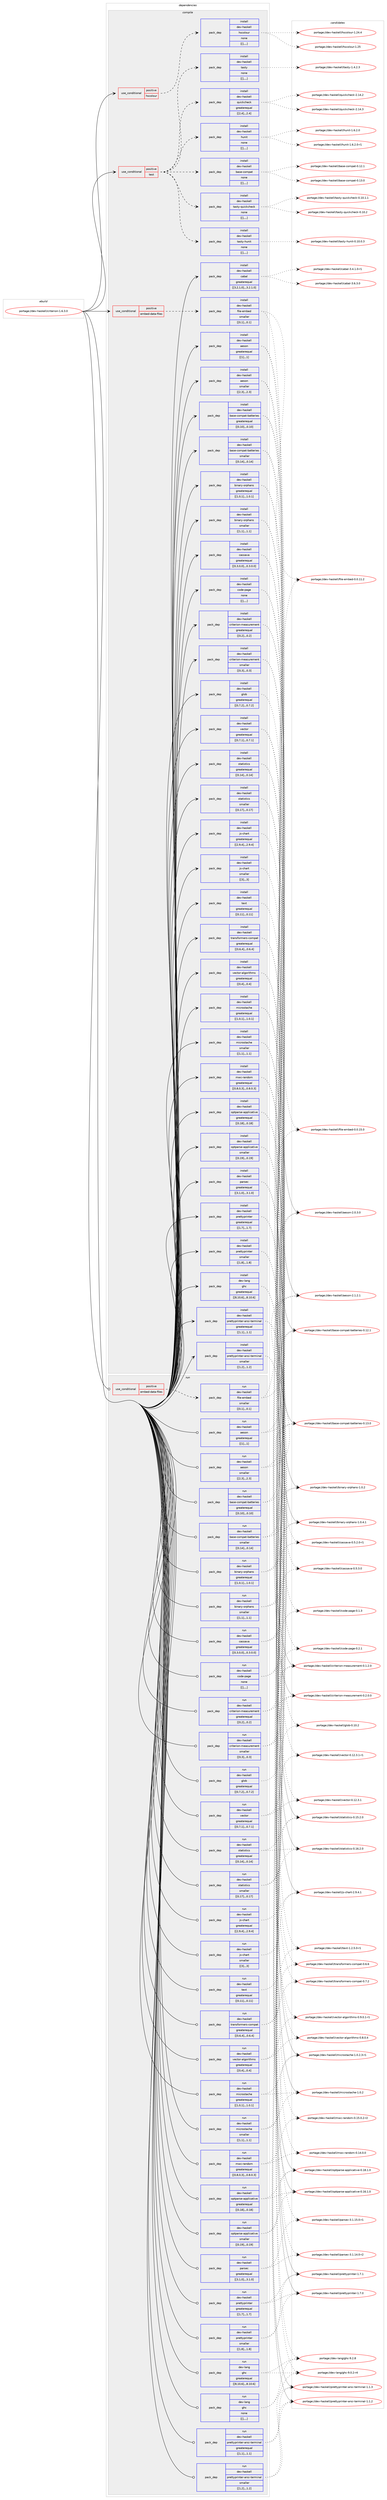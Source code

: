 digraph prolog {

# *************
# Graph options
# *************

newrank=true;
concentrate=true;
compound=true;
graph [rankdir=LR,fontname=Helvetica,fontsize=10,ranksep=1.5];#, ranksep=2.5, nodesep=0.2];
edge  [arrowhead=vee];
node  [fontname=Helvetica,fontsize=10];

# **********
# The ebuild
# **********

subgraph cluster_leftcol {
color=gray;
label=<<i>ebuild</i>>;
id [label="portage://dev-haskell/criterion-1.6.3.0", color=red, width=4, href="../dev-haskell/criterion-1.6.3.0.svg"];
}

# ****************
# The dependencies
# ****************

subgraph cluster_midcol {
color=gray;
label=<<i>dependencies</i>>;
subgraph cluster_compile {
fillcolor="#eeeeee";
style=filled;
label=<<i>compile</i>>;
subgraph cond20669 {
dependency79307 [label=<<TABLE BORDER="0" CELLBORDER="1" CELLSPACING="0" CELLPADDING="4"><TR><TD ROWSPAN="3" CELLPADDING="10">use_conditional</TD></TR><TR><TD>positive</TD></TR><TR><TD>embed-data-files</TD></TR></TABLE>>, shape=none, color=red];
subgraph pack57671 {
dependency79308 [label=<<TABLE BORDER="0" CELLBORDER="1" CELLSPACING="0" CELLPADDING="4" WIDTH="220"><TR><TD ROWSPAN="6" CELLPADDING="30">pack_dep</TD></TR><TR><TD WIDTH="110">install</TD></TR><TR><TD>dev-haskell</TD></TR><TR><TD>file-embed</TD></TR><TR><TD>smaller</TD></TR><TR><TD>[[0,1],,,0.1]</TD></TR></TABLE>>, shape=none, color=blue];
}
dependency79307:e -> dependency79308:w [weight=20,style="dashed",arrowhead="vee"];
}
id:e -> dependency79307:w [weight=20,style="solid",arrowhead="vee"];
subgraph cond20670 {
dependency79309 [label=<<TABLE BORDER="0" CELLBORDER="1" CELLSPACING="0" CELLPADDING="4"><TR><TD ROWSPAN="3" CELLPADDING="10">use_conditional</TD></TR><TR><TD>positive</TD></TR><TR><TD>hscolour</TD></TR></TABLE>>, shape=none, color=red];
subgraph pack57672 {
dependency79310 [label=<<TABLE BORDER="0" CELLBORDER="1" CELLSPACING="0" CELLPADDING="4" WIDTH="220"><TR><TD ROWSPAN="6" CELLPADDING="30">pack_dep</TD></TR><TR><TD WIDTH="110">install</TD></TR><TR><TD>dev-haskell</TD></TR><TR><TD>hscolour</TD></TR><TR><TD>none</TD></TR><TR><TD>[[],,,,]</TD></TR></TABLE>>, shape=none, color=blue];
}
dependency79309:e -> dependency79310:w [weight=20,style="dashed",arrowhead="vee"];
}
id:e -> dependency79309:w [weight=20,style="solid",arrowhead="vee"];
subgraph cond20671 {
dependency79311 [label=<<TABLE BORDER="0" CELLBORDER="1" CELLSPACING="0" CELLPADDING="4"><TR><TD ROWSPAN="3" CELLPADDING="10">use_conditional</TD></TR><TR><TD>positive</TD></TR><TR><TD>test</TD></TR></TABLE>>, shape=none, color=red];
subgraph pack57673 {
dependency79312 [label=<<TABLE BORDER="0" CELLBORDER="1" CELLSPACING="0" CELLPADDING="4" WIDTH="220"><TR><TD ROWSPAN="6" CELLPADDING="30">pack_dep</TD></TR><TR><TD WIDTH="110">install</TD></TR><TR><TD>dev-haskell</TD></TR><TR><TD>base-compat</TD></TR><TR><TD>none</TD></TR><TR><TD>[[],,,,]</TD></TR></TABLE>>, shape=none, color=blue];
}
dependency79311:e -> dependency79312:w [weight=20,style="dashed",arrowhead="vee"];
subgraph pack57674 {
dependency79313 [label=<<TABLE BORDER="0" CELLBORDER="1" CELLSPACING="0" CELLPADDING="4" WIDTH="220"><TR><TD ROWSPAN="6" CELLPADDING="30">pack_dep</TD></TR><TR><TD WIDTH="110">install</TD></TR><TR><TD>dev-haskell</TD></TR><TR><TD>hunit</TD></TR><TR><TD>none</TD></TR><TR><TD>[[],,,,]</TD></TR></TABLE>>, shape=none, color=blue];
}
dependency79311:e -> dependency79313:w [weight=20,style="dashed",arrowhead="vee"];
subgraph pack57675 {
dependency79314 [label=<<TABLE BORDER="0" CELLBORDER="1" CELLSPACING="0" CELLPADDING="4" WIDTH="220"><TR><TD ROWSPAN="6" CELLPADDING="30">pack_dep</TD></TR><TR><TD WIDTH="110">install</TD></TR><TR><TD>dev-haskell</TD></TR><TR><TD>quickcheck</TD></TR><TR><TD>greaterequal</TD></TR><TR><TD>[[2,4],,,2.4]</TD></TR></TABLE>>, shape=none, color=blue];
}
dependency79311:e -> dependency79314:w [weight=20,style="dashed",arrowhead="vee"];
subgraph pack57676 {
dependency79315 [label=<<TABLE BORDER="0" CELLBORDER="1" CELLSPACING="0" CELLPADDING="4" WIDTH="220"><TR><TD ROWSPAN="6" CELLPADDING="30">pack_dep</TD></TR><TR><TD WIDTH="110">install</TD></TR><TR><TD>dev-haskell</TD></TR><TR><TD>tasty</TD></TR><TR><TD>none</TD></TR><TR><TD>[[],,,,]</TD></TR></TABLE>>, shape=none, color=blue];
}
dependency79311:e -> dependency79315:w [weight=20,style="dashed",arrowhead="vee"];
subgraph pack57677 {
dependency79316 [label=<<TABLE BORDER="0" CELLBORDER="1" CELLSPACING="0" CELLPADDING="4" WIDTH="220"><TR><TD ROWSPAN="6" CELLPADDING="30">pack_dep</TD></TR><TR><TD WIDTH="110">install</TD></TR><TR><TD>dev-haskell</TD></TR><TR><TD>tasty-hunit</TD></TR><TR><TD>none</TD></TR><TR><TD>[[],,,,]</TD></TR></TABLE>>, shape=none, color=blue];
}
dependency79311:e -> dependency79316:w [weight=20,style="dashed",arrowhead="vee"];
subgraph pack57678 {
dependency79317 [label=<<TABLE BORDER="0" CELLBORDER="1" CELLSPACING="0" CELLPADDING="4" WIDTH="220"><TR><TD ROWSPAN="6" CELLPADDING="30">pack_dep</TD></TR><TR><TD WIDTH="110">install</TD></TR><TR><TD>dev-haskell</TD></TR><TR><TD>tasty-quickcheck</TD></TR><TR><TD>none</TD></TR><TR><TD>[[],,,,]</TD></TR></TABLE>>, shape=none, color=blue];
}
dependency79311:e -> dependency79317:w [weight=20,style="dashed",arrowhead="vee"];
}
id:e -> dependency79311:w [weight=20,style="solid",arrowhead="vee"];
subgraph pack57679 {
dependency79318 [label=<<TABLE BORDER="0" CELLBORDER="1" CELLSPACING="0" CELLPADDING="4" WIDTH="220"><TR><TD ROWSPAN="6" CELLPADDING="30">pack_dep</TD></TR><TR><TD WIDTH="110">install</TD></TR><TR><TD>dev-haskell</TD></TR><TR><TD>aeson</TD></TR><TR><TD>greaterequal</TD></TR><TR><TD>[[1],,,1]</TD></TR></TABLE>>, shape=none, color=blue];
}
id:e -> dependency79318:w [weight=20,style="solid",arrowhead="vee"];
subgraph pack57680 {
dependency79319 [label=<<TABLE BORDER="0" CELLBORDER="1" CELLSPACING="0" CELLPADDING="4" WIDTH="220"><TR><TD ROWSPAN="6" CELLPADDING="30">pack_dep</TD></TR><TR><TD WIDTH="110">install</TD></TR><TR><TD>dev-haskell</TD></TR><TR><TD>aeson</TD></TR><TR><TD>smaller</TD></TR><TR><TD>[[2,3],,,2.3]</TD></TR></TABLE>>, shape=none, color=blue];
}
id:e -> dependency79319:w [weight=20,style="solid",arrowhead="vee"];
subgraph pack57681 {
dependency79320 [label=<<TABLE BORDER="0" CELLBORDER="1" CELLSPACING="0" CELLPADDING="4" WIDTH="220"><TR><TD ROWSPAN="6" CELLPADDING="30">pack_dep</TD></TR><TR><TD WIDTH="110">install</TD></TR><TR><TD>dev-haskell</TD></TR><TR><TD>base-compat-batteries</TD></TR><TR><TD>greaterequal</TD></TR><TR><TD>[[0,10],,,0.10]</TD></TR></TABLE>>, shape=none, color=blue];
}
id:e -> dependency79320:w [weight=20,style="solid",arrowhead="vee"];
subgraph pack57682 {
dependency79321 [label=<<TABLE BORDER="0" CELLBORDER="1" CELLSPACING="0" CELLPADDING="4" WIDTH="220"><TR><TD ROWSPAN="6" CELLPADDING="30">pack_dep</TD></TR><TR><TD WIDTH="110">install</TD></TR><TR><TD>dev-haskell</TD></TR><TR><TD>base-compat-batteries</TD></TR><TR><TD>smaller</TD></TR><TR><TD>[[0,14],,,0.14]</TD></TR></TABLE>>, shape=none, color=blue];
}
id:e -> dependency79321:w [weight=20,style="solid",arrowhead="vee"];
subgraph pack57683 {
dependency79322 [label=<<TABLE BORDER="0" CELLBORDER="1" CELLSPACING="0" CELLPADDING="4" WIDTH="220"><TR><TD ROWSPAN="6" CELLPADDING="30">pack_dep</TD></TR><TR><TD WIDTH="110">install</TD></TR><TR><TD>dev-haskell</TD></TR><TR><TD>binary-orphans</TD></TR><TR><TD>greaterequal</TD></TR><TR><TD>[[1,0,1],,,1.0.1]</TD></TR></TABLE>>, shape=none, color=blue];
}
id:e -> dependency79322:w [weight=20,style="solid",arrowhead="vee"];
subgraph pack57684 {
dependency79323 [label=<<TABLE BORDER="0" CELLBORDER="1" CELLSPACING="0" CELLPADDING="4" WIDTH="220"><TR><TD ROWSPAN="6" CELLPADDING="30">pack_dep</TD></TR><TR><TD WIDTH="110">install</TD></TR><TR><TD>dev-haskell</TD></TR><TR><TD>binary-orphans</TD></TR><TR><TD>smaller</TD></TR><TR><TD>[[1,1],,,1.1]</TD></TR></TABLE>>, shape=none, color=blue];
}
id:e -> dependency79323:w [weight=20,style="solid",arrowhead="vee"];
subgraph pack57685 {
dependency79324 [label=<<TABLE BORDER="0" CELLBORDER="1" CELLSPACING="0" CELLPADDING="4" WIDTH="220"><TR><TD ROWSPAN="6" CELLPADDING="30">pack_dep</TD></TR><TR><TD WIDTH="110">install</TD></TR><TR><TD>dev-haskell</TD></TR><TR><TD>cabal</TD></TR><TR><TD>greaterequal</TD></TR><TR><TD>[[3,2,1,0],,,3.2.1.0]</TD></TR></TABLE>>, shape=none, color=blue];
}
id:e -> dependency79324:w [weight=20,style="solid",arrowhead="vee"];
subgraph pack57686 {
dependency79325 [label=<<TABLE BORDER="0" CELLBORDER="1" CELLSPACING="0" CELLPADDING="4" WIDTH="220"><TR><TD ROWSPAN="6" CELLPADDING="30">pack_dep</TD></TR><TR><TD WIDTH="110">install</TD></TR><TR><TD>dev-haskell</TD></TR><TR><TD>cassava</TD></TR><TR><TD>greaterequal</TD></TR><TR><TD>[[0,3,0,0],,,0.3.0.0]</TD></TR></TABLE>>, shape=none, color=blue];
}
id:e -> dependency79325:w [weight=20,style="solid",arrowhead="vee"];
subgraph pack57687 {
dependency79326 [label=<<TABLE BORDER="0" CELLBORDER="1" CELLSPACING="0" CELLPADDING="4" WIDTH="220"><TR><TD ROWSPAN="6" CELLPADDING="30">pack_dep</TD></TR><TR><TD WIDTH="110">install</TD></TR><TR><TD>dev-haskell</TD></TR><TR><TD>code-page</TD></TR><TR><TD>none</TD></TR><TR><TD>[[],,,,]</TD></TR></TABLE>>, shape=none, color=blue];
}
id:e -> dependency79326:w [weight=20,style="solid",arrowhead="vee"];
subgraph pack57688 {
dependency79327 [label=<<TABLE BORDER="0" CELLBORDER="1" CELLSPACING="0" CELLPADDING="4" WIDTH="220"><TR><TD ROWSPAN="6" CELLPADDING="30">pack_dep</TD></TR><TR><TD WIDTH="110">install</TD></TR><TR><TD>dev-haskell</TD></TR><TR><TD>criterion-measurement</TD></TR><TR><TD>greaterequal</TD></TR><TR><TD>[[0,2],,,0.2]</TD></TR></TABLE>>, shape=none, color=blue];
}
id:e -> dependency79327:w [weight=20,style="solid",arrowhead="vee"];
subgraph pack57689 {
dependency79328 [label=<<TABLE BORDER="0" CELLBORDER="1" CELLSPACING="0" CELLPADDING="4" WIDTH="220"><TR><TD ROWSPAN="6" CELLPADDING="30">pack_dep</TD></TR><TR><TD WIDTH="110">install</TD></TR><TR><TD>dev-haskell</TD></TR><TR><TD>criterion-measurement</TD></TR><TR><TD>smaller</TD></TR><TR><TD>[[0,3],,,0.3]</TD></TR></TABLE>>, shape=none, color=blue];
}
id:e -> dependency79328:w [weight=20,style="solid",arrowhead="vee"];
subgraph pack57690 {
dependency79329 [label=<<TABLE BORDER="0" CELLBORDER="1" CELLSPACING="0" CELLPADDING="4" WIDTH="220"><TR><TD ROWSPAN="6" CELLPADDING="30">pack_dep</TD></TR><TR><TD WIDTH="110">install</TD></TR><TR><TD>dev-haskell</TD></TR><TR><TD>glob</TD></TR><TR><TD>greaterequal</TD></TR><TR><TD>[[0,7,2],,,0.7.2]</TD></TR></TABLE>>, shape=none, color=blue];
}
id:e -> dependency79329:w [weight=20,style="solid",arrowhead="vee"];
subgraph pack57691 {
dependency79330 [label=<<TABLE BORDER="0" CELLBORDER="1" CELLSPACING="0" CELLPADDING="4" WIDTH="220"><TR><TD ROWSPAN="6" CELLPADDING="30">pack_dep</TD></TR><TR><TD WIDTH="110">install</TD></TR><TR><TD>dev-haskell</TD></TR><TR><TD>js-chart</TD></TR><TR><TD>greaterequal</TD></TR><TR><TD>[[2,9,4],,,2.9.4]</TD></TR></TABLE>>, shape=none, color=blue];
}
id:e -> dependency79330:w [weight=20,style="solid",arrowhead="vee"];
subgraph pack57692 {
dependency79331 [label=<<TABLE BORDER="0" CELLBORDER="1" CELLSPACING="0" CELLPADDING="4" WIDTH="220"><TR><TD ROWSPAN="6" CELLPADDING="30">pack_dep</TD></TR><TR><TD WIDTH="110">install</TD></TR><TR><TD>dev-haskell</TD></TR><TR><TD>js-chart</TD></TR><TR><TD>smaller</TD></TR><TR><TD>[[3],,,3]</TD></TR></TABLE>>, shape=none, color=blue];
}
id:e -> dependency79331:w [weight=20,style="solid",arrowhead="vee"];
subgraph pack57693 {
dependency79332 [label=<<TABLE BORDER="0" CELLBORDER="1" CELLSPACING="0" CELLPADDING="4" WIDTH="220"><TR><TD ROWSPAN="6" CELLPADDING="30">pack_dep</TD></TR><TR><TD WIDTH="110">install</TD></TR><TR><TD>dev-haskell</TD></TR><TR><TD>microstache</TD></TR><TR><TD>greaterequal</TD></TR><TR><TD>[[1,0,1],,,1.0.1]</TD></TR></TABLE>>, shape=none, color=blue];
}
id:e -> dependency79332:w [weight=20,style="solid",arrowhead="vee"];
subgraph pack57694 {
dependency79333 [label=<<TABLE BORDER="0" CELLBORDER="1" CELLSPACING="0" CELLPADDING="4" WIDTH="220"><TR><TD ROWSPAN="6" CELLPADDING="30">pack_dep</TD></TR><TR><TD WIDTH="110">install</TD></TR><TR><TD>dev-haskell</TD></TR><TR><TD>microstache</TD></TR><TR><TD>smaller</TD></TR><TR><TD>[[1,1],,,1.1]</TD></TR></TABLE>>, shape=none, color=blue];
}
id:e -> dependency79333:w [weight=20,style="solid",arrowhead="vee"];
subgraph pack57695 {
dependency79334 [label=<<TABLE BORDER="0" CELLBORDER="1" CELLSPACING="0" CELLPADDING="4" WIDTH="220"><TR><TD ROWSPAN="6" CELLPADDING="30">pack_dep</TD></TR><TR><TD WIDTH="110">install</TD></TR><TR><TD>dev-haskell</TD></TR><TR><TD>mwc-random</TD></TR><TR><TD>greaterequal</TD></TR><TR><TD>[[0,8,0,3],,,0.8.0.3]</TD></TR></TABLE>>, shape=none, color=blue];
}
id:e -> dependency79334:w [weight=20,style="solid",arrowhead="vee"];
subgraph pack57696 {
dependency79335 [label=<<TABLE BORDER="0" CELLBORDER="1" CELLSPACING="0" CELLPADDING="4" WIDTH="220"><TR><TD ROWSPAN="6" CELLPADDING="30">pack_dep</TD></TR><TR><TD WIDTH="110">install</TD></TR><TR><TD>dev-haskell</TD></TR><TR><TD>optparse-applicative</TD></TR><TR><TD>greaterequal</TD></TR><TR><TD>[[0,18],,,0.18]</TD></TR></TABLE>>, shape=none, color=blue];
}
id:e -> dependency79335:w [weight=20,style="solid",arrowhead="vee"];
subgraph pack57697 {
dependency79336 [label=<<TABLE BORDER="0" CELLBORDER="1" CELLSPACING="0" CELLPADDING="4" WIDTH="220"><TR><TD ROWSPAN="6" CELLPADDING="30">pack_dep</TD></TR><TR><TD WIDTH="110">install</TD></TR><TR><TD>dev-haskell</TD></TR><TR><TD>optparse-applicative</TD></TR><TR><TD>smaller</TD></TR><TR><TD>[[0,19],,,0.19]</TD></TR></TABLE>>, shape=none, color=blue];
}
id:e -> dependency79336:w [weight=20,style="solid",arrowhead="vee"];
subgraph pack57698 {
dependency79337 [label=<<TABLE BORDER="0" CELLBORDER="1" CELLSPACING="0" CELLPADDING="4" WIDTH="220"><TR><TD ROWSPAN="6" CELLPADDING="30">pack_dep</TD></TR><TR><TD WIDTH="110">install</TD></TR><TR><TD>dev-haskell</TD></TR><TR><TD>parsec</TD></TR><TR><TD>greaterequal</TD></TR><TR><TD>[[3,1,0],,,3.1.0]</TD></TR></TABLE>>, shape=none, color=blue];
}
id:e -> dependency79337:w [weight=20,style="solid",arrowhead="vee"];
subgraph pack57699 {
dependency79338 [label=<<TABLE BORDER="0" CELLBORDER="1" CELLSPACING="0" CELLPADDING="4" WIDTH="220"><TR><TD ROWSPAN="6" CELLPADDING="30">pack_dep</TD></TR><TR><TD WIDTH="110">install</TD></TR><TR><TD>dev-haskell</TD></TR><TR><TD>prettyprinter</TD></TR><TR><TD>greaterequal</TD></TR><TR><TD>[[1,7],,,1.7]</TD></TR></TABLE>>, shape=none, color=blue];
}
id:e -> dependency79338:w [weight=20,style="solid",arrowhead="vee"];
subgraph pack57700 {
dependency79339 [label=<<TABLE BORDER="0" CELLBORDER="1" CELLSPACING="0" CELLPADDING="4" WIDTH="220"><TR><TD ROWSPAN="6" CELLPADDING="30">pack_dep</TD></TR><TR><TD WIDTH="110">install</TD></TR><TR><TD>dev-haskell</TD></TR><TR><TD>prettyprinter</TD></TR><TR><TD>smaller</TD></TR><TR><TD>[[1,8],,,1.8]</TD></TR></TABLE>>, shape=none, color=blue];
}
id:e -> dependency79339:w [weight=20,style="solid",arrowhead="vee"];
subgraph pack57701 {
dependency79340 [label=<<TABLE BORDER="0" CELLBORDER="1" CELLSPACING="0" CELLPADDING="4" WIDTH="220"><TR><TD ROWSPAN="6" CELLPADDING="30">pack_dep</TD></TR><TR><TD WIDTH="110">install</TD></TR><TR><TD>dev-haskell</TD></TR><TR><TD>prettyprinter-ansi-terminal</TD></TR><TR><TD>greaterequal</TD></TR><TR><TD>[[1,1],,,1.1]</TD></TR></TABLE>>, shape=none, color=blue];
}
id:e -> dependency79340:w [weight=20,style="solid",arrowhead="vee"];
subgraph pack57702 {
dependency79341 [label=<<TABLE BORDER="0" CELLBORDER="1" CELLSPACING="0" CELLPADDING="4" WIDTH="220"><TR><TD ROWSPAN="6" CELLPADDING="30">pack_dep</TD></TR><TR><TD WIDTH="110">install</TD></TR><TR><TD>dev-haskell</TD></TR><TR><TD>prettyprinter-ansi-terminal</TD></TR><TR><TD>smaller</TD></TR><TR><TD>[[1,2],,,1.2]</TD></TR></TABLE>>, shape=none, color=blue];
}
id:e -> dependency79341:w [weight=20,style="solid",arrowhead="vee"];
subgraph pack57703 {
dependency79342 [label=<<TABLE BORDER="0" CELLBORDER="1" CELLSPACING="0" CELLPADDING="4" WIDTH="220"><TR><TD ROWSPAN="6" CELLPADDING="30">pack_dep</TD></TR><TR><TD WIDTH="110">install</TD></TR><TR><TD>dev-haskell</TD></TR><TR><TD>statistics</TD></TR><TR><TD>greaterequal</TD></TR><TR><TD>[[0,14],,,0.14]</TD></TR></TABLE>>, shape=none, color=blue];
}
id:e -> dependency79342:w [weight=20,style="solid",arrowhead="vee"];
subgraph pack57704 {
dependency79343 [label=<<TABLE BORDER="0" CELLBORDER="1" CELLSPACING="0" CELLPADDING="4" WIDTH="220"><TR><TD ROWSPAN="6" CELLPADDING="30">pack_dep</TD></TR><TR><TD WIDTH="110">install</TD></TR><TR><TD>dev-haskell</TD></TR><TR><TD>statistics</TD></TR><TR><TD>smaller</TD></TR><TR><TD>[[0,17],,,0.17]</TD></TR></TABLE>>, shape=none, color=blue];
}
id:e -> dependency79343:w [weight=20,style="solid",arrowhead="vee"];
subgraph pack57705 {
dependency79344 [label=<<TABLE BORDER="0" CELLBORDER="1" CELLSPACING="0" CELLPADDING="4" WIDTH="220"><TR><TD ROWSPAN="6" CELLPADDING="30">pack_dep</TD></TR><TR><TD WIDTH="110">install</TD></TR><TR><TD>dev-haskell</TD></TR><TR><TD>text</TD></TR><TR><TD>greaterequal</TD></TR><TR><TD>[[0,11],,,0.11]</TD></TR></TABLE>>, shape=none, color=blue];
}
id:e -> dependency79344:w [weight=20,style="solid",arrowhead="vee"];
subgraph pack57706 {
dependency79345 [label=<<TABLE BORDER="0" CELLBORDER="1" CELLSPACING="0" CELLPADDING="4" WIDTH="220"><TR><TD ROWSPAN="6" CELLPADDING="30">pack_dep</TD></TR><TR><TD WIDTH="110">install</TD></TR><TR><TD>dev-haskell</TD></TR><TR><TD>transformers-compat</TD></TR><TR><TD>greaterequal</TD></TR><TR><TD>[[0,6,4],,,0.6.4]</TD></TR></TABLE>>, shape=none, color=blue];
}
id:e -> dependency79345:w [weight=20,style="solid",arrowhead="vee"];
subgraph pack57707 {
dependency79346 [label=<<TABLE BORDER="0" CELLBORDER="1" CELLSPACING="0" CELLPADDING="4" WIDTH="220"><TR><TD ROWSPAN="6" CELLPADDING="30">pack_dep</TD></TR><TR><TD WIDTH="110">install</TD></TR><TR><TD>dev-haskell</TD></TR><TR><TD>vector</TD></TR><TR><TD>greaterequal</TD></TR><TR><TD>[[0,7,1],,,0.7.1]</TD></TR></TABLE>>, shape=none, color=blue];
}
id:e -> dependency79346:w [weight=20,style="solid",arrowhead="vee"];
subgraph pack57708 {
dependency79347 [label=<<TABLE BORDER="0" CELLBORDER="1" CELLSPACING="0" CELLPADDING="4" WIDTH="220"><TR><TD ROWSPAN="6" CELLPADDING="30">pack_dep</TD></TR><TR><TD WIDTH="110">install</TD></TR><TR><TD>dev-haskell</TD></TR><TR><TD>vector-algorithms</TD></TR><TR><TD>greaterequal</TD></TR><TR><TD>[[0,4],,,0.4]</TD></TR></TABLE>>, shape=none, color=blue];
}
id:e -> dependency79347:w [weight=20,style="solid",arrowhead="vee"];
subgraph pack57709 {
dependency79348 [label=<<TABLE BORDER="0" CELLBORDER="1" CELLSPACING="0" CELLPADDING="4" WIDTH="220"><TR><TD ROWSPAN="6" CELLPADDING="30">pack_dep</TD></TR><TR><TD WIDTH="110">install</TD></TR><TR><TD>dev-lang</TD></TR><TR><TD>ghc</TD></TR><TR><TD>greaterequal</TD></TR><TR><TD>[[8,10,6],,,8.10.6]</TD></TR></TABLE>>, shape=none, color=blue];
}
id:e -> dependency79348:w [weight=20,style="solid",arrowhead="vee"];
}
subgraph cluster_compileandrun {
fillcolor="#eeeeee";
style=filled;
label=<<i>compile and run</i>>;
}
subgraph cluster_run {
fillcolor="#eeeeee";
style=filled;
label=<<i>run</i>>;
subgraph cond20672 {
dependency79349 [label=<<TABLE BORDER="0" CELLBORDER="1" CELLSPACING="0" CELLPADDING="4"><TR><TD ROWSPAN="3" CELLPADDING="10">use_conditional</TD></TR><TR><TD>positive</TD></TR><TR><TD>embed-data-files</TD></TR></TABLE>>, shape=none, color=red];
subgraph pack57710 {
dependency79350 [label=<<TABLE BORDER="0" CELLBORDER="1" CELLSPACING="0" CELLPADDING="4" WIDTH="220"><TR><TD ROWSPAN="6" CELLPADDING="30">pack_dep</TD></TR><TR><TD WIDTH="110">run</TD></TR><TR><TD>dev-haskell</TD></TR><TR><TD>file-embed</TD></TR><TR><TD>smaller</TD></TR><TR><TD>[[0,1],,,0.1]</TD></TR></TABLE>>, shape=none, color=blue];
}
dependency79349:e -> dependency79350:w [weight=20,style="dashed",arrowhead="vee"];
}
id:e -> dependency79349:w [weight=20,style="solid",arrowhead="odot"];
subgraph pack57711 {
dependency79351 [label=<<TABLE BORDER="0" CELLBORDER="1" CELLSPACING="0" CELLPADDING="4" WIDTH="220"><TR><TD ROWSPAN="6" CELLPADDING="30">pack_dep</TD></TR><TR><TD WIDTH="110">run</TD></TR><TR><TD>dev-haskell</TD></TR><TR><TD>aeson</TD></TR><TR><TD>greaterequal</TD></TR><TR><TD>[[1],,,1]</TD></TR></TABLE>>, shape=none, color=blue];
}
id:e -> dependency79351:w [weight=20,style="solid",arrowhead="odot"];
subgraph pack57712 {
dependency79352 [label=<<TABLE BORDER="0" CELLBORDER="1" CELLSPACING="0" CELLPADDING="4" WIDTH="220"><TR><TD ROWSPAN="6" CELLPADDING="30">pack_dep</TD></TR><TR><TD WIDTH="110">run</TD></TR><TR><TD>dev-haskell</TD></TR><TR><TD>aeson</TD></TR><TR><TD>smaller</TD></TR><TR><TD>[[2,3],,,2.3]</TD></TR></TABLE>>, shape=none, color=blue];
}
id:e -> dependency79352:w [weight=20,style="solid",arrowhead="odot"];
subgraph pack57713 {
dependency79353 [label=<<TABLE BORDER="0" CELLBORDER="1" CELLSPACING="0" CELLPADDING="4" WIDTH="220"><TR><TD ROWSPAN="6" CELLPADDING="30">pack_dep</TD></TR><TR><TD WIDTH="110">run</TD></TR><TR><TD>dev-haskell</TD></TR><TR><TD>base-compat-batteries</TD></TR><TR><TD>greaterequal</TD></TR><TR><TD>[[0,10],,,0.10]</TD></TR></TABLE>>, shape=none, color=blue];
}
id:e -> dependency79353:w [weight=20,style="solid",arrowhead="odot"];
subgraph pack57714 {
dependency79354 [label=<<TABLE BORDER="0" CELLBORDER="1" CELLSPACING="0" CELLPADDING="4" WIDTH="220"><TR><TD ROWSPAN="6" CELLPADDING="30">pack_dep</TD></TR><TR><TD WIDTH="110">run</TD></TR><TR><TD>dev-haskell</TD></TR><TR><TD>base-compat-batteries</TD></TR><TR><TD>smaller</TD></TR><TR><TD>[[0,14],,,0.14]</TD></TR></TABLE>>, shape=none, color=blue];
}
id:e -> dependency79354:w [weight=20,style="solid",arrowhead="odot"];
subgraph pack57715 {
dependency79355 [label=<<TABLE BORDER="0" CELLBORDER="1" CELLSPACING="0" CELLPADDING="4" WIDTH="220"><TR><TD ROWSPAN="6" CELLPADDING="30">pack_dep</TD></TR><TR><TD WIDTH="110">run</TD></TR><TR><TD>dev-haskell</TD></TR><TR><TD>binary-orphans</TD></TR><TR><TD>greaterequal</TD></TR><TR><TD>[[1,0,1],,,1.0.1]</TD></TR></TABLE>>, shape=none, color=blue];
}
id:e -> dependency79355:w [weight=20,style="solid",arrowhead="odot"];
subgraph pack57716 {
dependency79356 [label=<<TABLE BORDER="0" CELLBORDER="1" CELLSPACING="0" CELLPADDING="4" WIDTH="220"><TR><TD ROWSPAN="6" CELLPADDING="30">pack_dep</TD></TR><TR><TD WIDTH="110">run</TD></TR><TR><TD>dev-haskell</TD></TR><TR><TD>binary-orphans</TD></TR><TR><TD>smaller</TD></TR><TR><TD>[[1,1],,,1.1]</TD></TR></TABLE>>, shape=none, color=blue];
}
id:e -> dependency79356:w [weight=20,style="solid",arrowhead="odot"];
subgraph pack57717 {
dependency79357 [label=<<TABLE BORDER="0" CELLBORDER="1" CELLSPACING="0" CELLPADDING="4" WIDTH="220"><TR><TD ROWSPAN="6" CELLPADDING="30">pack_dep</TD></TR><TR><TD WIDTH="110">run</TD></TR><TR><TD>dev-haskell</TD></TR><TR><TD>cassava</TD></TR><TR><TD>greaterequal</TD></TR><TR><TD>[[0,3,0,0],,,0.3.0.0]</TD></TR></TABLE>>, shape=none, color=blue];
}
id:e -> dependency79357:w [weight=20,style="solid",arrowhead="odot"];
subgraph pack57718 {
dependency79358 [label=<<TABLE BORDER="0" CELLBORDER="1" CELLSPACING="0" CELLPADDING="4" WIDTH="220"><TR><TD ROWSPAN="6" CELLPADDING="30">pack_dep</TD></TR><TR><TD WIDTH="110">run</TD></TR><TR><TD>dev-haskell</TD></TR><TR><TD>code-page</TD></TR><TR><TD>none</TD></TR><TR><TD>[[],,,,]</TD></TR></TABLE>>, shape=none, color=blue];
}
id:e -> dependency79358:w [weight=20,style="solid",arrowhead="odot"];
subgraph pack57719 {
dependency79359 [label=<<TABLE BORDER="0" CELLBORDER="1" CELLSPACING="0" CELLPADDING="4" WIDTH="220"><TR><TD ROWSPAN="6" CELLPADDING="30">pack_dep</TD></TR><TR><TD WIDTH="110">run</TD></TR><TR><TD>dev-haskell</TD></TR><TR><TD>criterion-measurement</TD></TR><TR><TD>greaterequal</TD></TR><TR><TD>[[0,2],,,0.2]</TD></TR></TABLE>>, shape=none, color=blue];
}
id:e -> dependency79359:w [weight=20,style="solid",arrowhead="odot"];
subgraph pack57720 {
dependency79360 [label=<<TABLE BORDER="0" CELLBORDER="1" CELLSPACING="0" CELLPADDING="4" WIDTH="220"><TR><TD ROWSPAN="6" CELLPADDING="30">pack_dep</TD></TR><TR><TD WIDTH="110">run</TD></TR><TR><TD>dev-haskell</TD></TR><TR><TD>criterion-measurement</TD></TR><TR><TD>smaller</TD></TR><TR><TD>[[0,3],,,0.3]</TD></TR></TABLE>>, shape=none, color=blue];
}
id:e -> dependency79360:w [weight=20,style="solid",arrowhead="odot"];
subgraph pack57721 {
dependency79361 [label=<<TABLE BORDER="0" CELLBORDER="1" CELLSPACING="0" CELLPADDING="4" WIDTH="220"><TR><TD ROWSPAN="6" CELLPADDING="30">pack_dep</TD></TR><TR><TD WIDTH="110">run</TD></TR><TR><TD>dev-haskell</TD></TR><TR><TD>glob</TD></TR><TR><TD>greaterequal</TD></TR><TR><TD>[[0,7,2],,,0.7.2]</TD></TR></TABLE>>, shape=none, color=blue];
}
id:e -> dependency79361:w [weight=20,style="solid",arrowhead="odot"];
subgraph pack57722 {
dependency79362 [label=<<TABLE BORDER="0" CELLBORDER="1" CELLSPACING="0" CELLPADDING="4" WIDTH="220"><TR><TD ROWSPAN="6" CELLPADDING="30">pack_dep</TD></TR><TR><TD WIDTH="110">run</TD></TR><TR><TD>dev-haskell</TD></TR><TR><TD>js-chart</TD></TR><TR><TD>greaterequal</TD></TR><TR><TD>[[2,9,4],,,2.9.4]</TD></TR></TABLE>>, shape=none, color=blue];
}
id:e -> dependency79362:w [weight=20,style="solid",arrowhead="odot"];
subgraph pack57723 {
dependency79363 [label=<<TABLE BORDER="0" CELLBORDER="1" CELLSPACING="0" CELLPADDING="4" WIDTH="220"><TR><TD ROWSPAN="6" CELLPADDING="30">pack_dep</TD></TR><TR><TD WIDTH="110">run</TD></TR><TR><TD>dev-haskell</TD></TR><TR><TD>js-chart</TD></TR><TR><TD>smaller</TD></TR><TR><TD>[[3],,,3]</TD></TR></TABLE>>, shape=none, color=blue];
}
id:e -> dependency79363:w [weight=20,style="solid",arrowhead="odot"];
subgraph pack57724 {
dependency79364 [label=<<TABLE BORDER="0" CELLBORDER="1" CELLSPACING="0" CELLPADDING="4" WIDTH="220"><TR><TD ROWSPAN="6" CELLPADDING="30">pack_dep</TD></TR><TR><TD WIDTH="110">run</TD></TR><TR><TD>dev-haskell</TD></TR><TR><TD>microstache</TD></TR><TR><TD>greaterequal</TD></TR><TR><TD>[[1,0,1],,,1.0.1]</TD></TR></TABLE>>, shape=none, color=blue];
}
id:e -> dependency79364:w [weight=20,style="solid",arrowhead="odot"];
subgraph pack57725 {
dependency79365 [label=<<TABLE BORDER="0" CELLBORDER="1" CELLSPACING="0" CELLPADDING="4" WIDTH="220"><TR><TD ROWSPAN="6" CELLPADDING="30">pack_dep</TD></TR><TR><TD WIDTH="110">run</TD></TR><TR><TD>dev-haskell</TD></TR><TR><TD>microstache</TD></TR><TR><TD>smaller</TD></TR><TR><TD>[[1,1],,,1.1]</TD></TR></TABLE>>, shape=none, color=blue];
}
id:e -> dependency79365:w [weight=20,style="solid",arrowhead="odot"];
subgraph pack57726 {
dependency79366 [label=<<TABLE BORDER="0" CELLBORDER="1" CELLSPACING="0" CELLPADDING="4" WIDTH="220"><TR><TD ROWSPAN="6" CELLPADDING="30">pack_dep</TD></TR><TR><TD WIDTH="110">run</TD></TR><TR><TD>dev-haskell</TD></TR><TR><TD>mwc-random</TD></TR><TR><TD>greaterequal</TD></TR><TR><TD>[[0,8,0,3],,,0.8.0.3]</TD></TR></TABLE>>, shape=none, color=blue];
}
id:e -> dependency79366:w [weight=20,style="solid",arrowhead="odot"];
subgraph pack57727 {
dependency79367 [label=<<TABLE BORDER="0" CELLBORDER="1" CELLSPACING="0" CELLPADDING="4" WIDTH="220"><TR><TD ROWSPAN="6" CELLPADDING="30">pack_dep</TD></TR><TR><TD WIDTH="110">run</TD></TR><TR><TD>dev-haskell</TD></TR><TR><TD>optparse-applicative</TD></TR><TR><TD>greaterequal</TD></TR><TR><TD>[[0,18],,,0.18]</TD></TR></TABLE>>, shape=none, color=blue];
}
id:e -> dependency79367:w [weight=20,style="solid",arrowhead="odot"];
subgraph pack57728 {
dependency79368 [label=<<TABLE BORDER="0" CELLBORDER="1" CELLSPACING="0" CELLPADDING="4" WIDTH="220"><TR><TD ROWSPAN="6" CELLPADDING="30">pack_dep</TD></TR><TR><TD WIDTH="110">run</TD></TR><TR><TD>dev-haskell</TD></TR><TR><TD>optparse-applicative</TD></TR><TR><TD>smaller</TD></TR><TR><TD>[[0,19],,,0.19]</TD></TR></TABLE>>, shape=none, color=blue];
}
id:e -> dependency79368:w [weight=20,style="solid",arrowhead="odot"];
subgraph pack57729 {
dependency79369 [label=<<TABLE BORDER="0" CELLBORDER="1" CELLSPACING="0" CELLPADDING="4" WIDTH="220"><TR><TD ROWSPAN="6" CELLPADDING="30">pack_dep</TD></TR><TR><TD WIDTH="110">run</TD></TR><TR><TD>dev-haskell</TD></TR><TR><TD>parsec</TD></TR><TR><TD>greaterequal</TD></TR><TR><TD>[[3,1,0],,,3.1.0]</TD></TR></TABLE>>, shape=none, color=blue];
}
id:e -> dependency79369:w [weight=20,style="solid",arrowhead="odot"];
subgraph pack57730 {
dependency79370 [label=<<TABLE BORDER="0" CELLBORDER="1" CELLSPACING="0" CELLPADDING="4" WIDTH="220"><TR><TD ROWSPAN="6" CELLPADDING="30">pack_dep</TD></TR><TR><TD WIDTH="110">run</TD></TR><TR><TD>dev-haskell</TD></TR><TR><TD>prettyprinter</TD></TR><TR><TD>greaterequal</TD></TR><TR><TD>[[1,7],,,1.7]</TD></TR></TABLE>>, shape=none, color=blue];
}
id:e -> dependency79370:w [weight=20,style="solid",arrowhead="odot"];
subgraph pack57731 {
dependency79371 [label=<<TABLE BORDER="0" CELLBORDER="1" CELLSPACING="0" CELLPADDING="4" WIDTH="220"><TR><TD ROWSPAN="6" CELLPADDING="30">pack_dep</TD></TR><TR><TD WIDTH="110">run</TD></TR><TR><TD>dev-haskell</TD></TR><TR><TD>prettyprinter</TD></TR><TR><TD>smaller</TD></TR><TR><TD>[[1,8],,,1.8]</TD></TR></TABLE>>, shape=none, color=blue];
}
id:e -> dependency79371:w [weight=20,style="solid",arrowhead="odot"];
subgraph pack57732 {
dependency79372 [label=<<TABLE BORDER="0" CELLBORDER="1" CELLSPACING="0" CELLPADDING="4" WIDTH="220"><TR><TD ROWSPAN="6" CELLPADDING="30">pack_dep</TD></TR><TR><TD WIDTH="110">run</TD></TR><TR><TD>dev-haskell</TD></TR><TR><TD>prettyprinter-ansi-terminal</TD></TR><TR><TD>greaterequal</TD></TR><TR><TD>[[1,1],,,1.1]</TD></TR></TABLE>>, shape=none, color=blue];
}
id:e -> dependency79372:w [weight=20,style="solid",arrowhead="odot"];
subgraph pack57733 {
dependency79373 [label=<<TABLE BORDER="0" CELLBORDER="1" CELLSPACING="0" CELLPADDING="4" WIDTH="220"><TR><TD ROWSPAN="6" CELLPADDING="30">pack_dep</TD></TR><TR><TD WIDTH="110">run</TD></TR><TR><TD>dev-haskell</TD></TR><TR><TD>prettyprinter-ansi-terminal</TD></TR><TR><TD>smaller</TD></TR><TR><TD>[[1,2],,,1.2]</TD></TR></TABLE>>, shape=none, color=blue];
}
id:e -> dependency79373:w [weight=20,style="solid",arrowhead="odot"];
subgraph pack57734 {
dependency79374 [label=<<TABLE BORDER="0" CELLBORDER="1" CELLSPACING="0" CELLPADDING="4" WIDTH="220"><TR><TD ROWSPAN="6" CELLPADDING="30">pack_dep</TD></TR><TR><TD WIDTH="110">run</TD></TR><TR><TD>dev-haskell</TD></TR><TR><TD>statistics</TD></TR><TR><TD>greaterequal</TD></TR><TR><TD>[[0,14],,,0.14]</TD></TR></TABLE>>, shape=none, color=blue];
}
id:e -> dependency79374:w [weight=20,style="solid",arrowhead="odot"];
subgraph pack57735 {
dependency79375 [label=<<TABLE BORDER="0" CELLBORDER="1" CELLSPACING="0" CELLPADDING="4" WIDTH="220"><TR><TD ROWSPAN="6" CELLPADDING="30">pack_dep</TD></TR><TR><TD WIDTH="110">run</TD></TR><TR><TD>dev-haskell</TD></TR><TR><TD>statistics</TD></TR><TR><TD>smaller</TD></TR><TR><TD>[[0,17],,,0.17]</TD></TR></TABLE>>, shape=none, color=blue];
}
id:e -> dependency79375:w [weight=20,style="solid",arrowhead="odot"];
subgraph pack57736 {
dependency79376 [label=<<TABLE BORDER="0" CELLBORDER="1" CELLSPACING="0" CELLPADDING="4" WIDTH="220"><TR><TD ROWSPAN="6" CELLPADDING="30">pack_dep</TD></TR><TR><TD WIDTH="110">run</TD></TR><TR><TD>dev-haskell</TD></TR><TR><TD>text</TD></TR><TR><TD>greaterequal</TD></TR><TR><TD>[[0,11],,,0.11]</TD></TR></TABLE>>, shape=none, color=blue];
}
id:e -> dependency79376:w [weight=20,style="solid",arrowhead="odot"];
subgraph pack57737 {
dependency79377 [label=<<TABLE BORDER="0" CELLBORDER="1" CELLSPACING="0" CELLPADDING="4" WIDTH="220"><TR><TD ROWSPAN="6" CELLPADDING="30">pack_dep</TD></TR><TR><TD WIDTH="110">run</TD></TR><TR><TD>dev-haskell</TD></TR><TR><TD>transformers-compat</TD></TR><TR><TD>greaterequal</TD></TR><TR><TD>[[0,6,4],,,0.6.4]</TD></TR></TABLE>>, shape=none, color=blue];
}
id:e -> dependency79377:w [weight=20,style="solid",arrowhead="odot"];
subgraph pack57738 {
dependency79378 [label=<<TABLE BORDER="0" CELLBORDER="1" CELLSPACING="0" CELLPADDING="4" WIDTH="220"><TR><TD ROWSPAN="6" CELLPADDING="30">pack_dep</TD></TR><TR><TD WIDTH="110">run</TD></TR><TR><TD>dev-haskell</TD></TR><TR><TD>vector</TD></TR><TR><TD>greaterequal</TD></TR><TR><TD>[[0,7,1],,,0.7.1]</TD></TR></TABLE>>, shape=none, color=blue];
}
id:e -> dependency79378:w [weight=20,style="solid",arrowhead="odot"];
subgraph pack57739 {
dependency79379 [label=<<TABLE BORDER="0" CELLBORDER="1" CELLSPACING="0" CELLPADDING="4" WIDTH="220"><TR><TD ROWSPAN="6" CELLPADDING="30">pack_dep</TD></TR><TR><TD WIDTH="110">run</TD></TR><TR><TD>dev-haskell</TD></TR><TR><TD>vector-algorithms</TD></TR><TR><TD>greaterequal</TD></TR><TR><TD>[[0,4],,,0.4]</TD></TR></TABLE>>, shape=none, color=blue];
}
id:e -> dependency79379:w [weight=20,style="solid",arrowhead="odot"];
subgraph pack57740 {
dependency79380 [label=<<TABLE BORDER="0" CELLBORDER="1" CELLSPACING="0" CELLPADDING="4" WIDTH="220"><TR><TD ROWSPAN="6" CELLPADDING="30">pack_dep</TD></TR><TR><TD WIDTH="110">run</TD></TR><TR><TD>dev-lang</TD></TR><TR><TD>ghc</TD></TR><TR><TD>greaterequal</TD></TR><TR><TD>[[8,10,6],,,8.10.6]</TD></TR></TABLE>>, shape=none, color=blue];
}
id:e -> dependency79380:w [weight=20,style="solid",arrowhead="odot"];
subgraph pack57741 {
dependency79381 [label=<<TABLE BORDER="0" CELLBORDER="1" CELLSPACING="0" CELLPADDING="4" WIDTH="220"><TR><TD ROWSPAN="6" CELLPADDING="30">pack_dep</TD></TR><TR><TD WIDTH="110">run</TD></TR><TR><TD>dev-lang</TD></TR><TR><TD>ghc</TD></TR><TR><TD>none</TD></TR><TR><TD>[[],,,,]</TD></TR></TABLE>>, shape=none, color=blue];
}
id:e -> dependency79381:w [weight=20,style="solid",arrowhead="odot"];
}
}

# **************
# The candidates
# **************

subgraph cluster_choices {
rank=same;
color=gray;
label=<<i>candidates</i>>;

subgraph choice57671 {
color=black;
nodesep=1;
choice1001011184510497115107101108108471021051081014510110998101100454846484649534648 [label="portage://dev-haskell/file-embed-0.0.15.0", color=red, width=4,href="../dev-haskell/file-embed-0.0.15.0.svg"];
choice1001011184510497115107101108108471021051081014510110998101100454846484649494650 [label="portage://dev-haskell/file-embed-0.0.11.2", color=red, width=4,href="../dev-haskell/file-embed-0.0.11.2.svg"];
dependency79308:e -> choice1001011184510497115107101108108471021051081014510110998101100454846484649534648:w [style=dotted,weight="100"];
dependency79308:e -> choice1001011184510497115107101108108471021051081014510110998101100454846484649494650:w [style=dotted,weight="100"];
}
subgraph choice57672 {
color=black;
nodesep=1;
choice100101118451049711510710110810847104115991111081111171144549465053 [label="portage://dev-haskell/hscolour-1.25", color=red, width=4,href="../dev-haskell/hscolour-1.25.svg"];
choice1001011184510497115107101108108471041159911110811111711445494650524652 [label="portage://dev-haskell/hscolour-1.24.4", color=red, width=4,href="../dev-haskell/hscolour-1.24.4.svg"];
dependency79310:e -> choice100101118451049711510710110810847104115991111081111171144549465053:w [style=dotted,weight="100"];
dependency79310:e -> choice1001011184510497115107101108108471041159911110811111711445494650524652:w [style=dotted,weight="100"];
}
subgraph choice57673 {
color=black;
nodesep=1;
choice100101118451049711510710110810847989711510145991111091129711645484649514648 [label="portage://dev-haskell/base-compat-0.13.0", color=red, width=4,href="../dev-haskell/base-compat-0.13.0.svg"];
choice100101118451049711510710110810847989711510145991111091129711645484649504649 [label="portage://dev-haskell/base-compat-0.12.1", color=red, width=4,href="../dev-haskell/base-compat-0.12.1.svg"];
dependency79312:e -> choice100101118451049711510710110810847989711510145991111091129711645484649514648:w [style=dotted,weight="100"];
dependency79312:e -> choice100101118451049711510710110810847989711510145991111091129711645484649504649:w [style=dotted,weight="100"];
}
subgraph choice57674 {
color=black;
nodesep=1;
choice10010111845104971151071011081084710411711010511645494654465046484511449 [label="portage://dev-haskell/hunit-1.6.2.0-r1", color=red, width=4,href="../dev-haskell/hunit-1.6.2.0-r1.svg"];
choice1001011184510497115107101108108471041171101051164549465446504648 [label="portage://dev-haskell/hunit-1.6.2.0", color=red, width=4,href="../dev-haskell/hunit-1.6.2.0.svg"];
dependency79313:e -> choice10010111845104971151071011081084710411711010511645494654465046484511449:w [style=dotted,weight="100"];
dependency79313:e -> choice1001011184510497115107101108108471041171101051164549465446504648:w [style=dotted,weight="100"];
}
subgraph choice57675 {
color=black;
nodesep=1;
choice10010111845104971151071011081084711311710599107991041019910745504649524651 [label="portage://dev-haskell/quickcheck-2.14.3", color=red, width=4,href="../dev-haskell/quickcheck-2.14.3.svg"];
choice10010111845104971151071011081084711311710599107991041019910745504649524650 [label="portage://dev-haskell/quickcheck-2.14.2", color=red, width=4,href="../dev-haskell/quickcheck-2.14.2.svg"];
dependency79314:e -> choice10010111845104971151071011081084711311710599107991041019910745504649524651:w [style=dotted,weight="100"];
dependency79314:e -> choice10010111845104971151071011081084711311710599107991041019910745504649524650:w [style=dotted,weight="100"];
}
subgraph choice57676 {
color=black;
nodesep=1;
choice100101118451049711510710110810847116971151161214549465246504651 [label="portage://dev-haskell/tasty-1.4.2.3", color=red, width=4,href="../dev-haskell/tasty-1.4.2.3.svg"];
dependency79315:e -> choice100101118451049711510710110810847116971151161214549465246504651:w [style=dotted,weight="100"];
}
subgraph choice57677 {
color=black;
nodesep=1;
choice1001011184510497115107101108108471169711511612145104117110105116454846494846484651 [label="portage://dev-haskell/tasty-hunit-0.10.0.3", color=red, width=4,href="../dev-haskell/tasty-hunit-0.10.0.3.svg"];
dependency79316:e -> choice1001011184510497115107101108108471169711511612145104117110105116454846494846484651:w [style=dotted,weight="100"];
}
subgraph choice57678 {
color=black;
nodesep=1;
choice100101118451049711510710110810847116971151161214511311710599107991041019910745484649484650 [label="portage://dev-haskell/tasty-quickcheck-0.10.2", color=red, width=4,href="../dev-haskell/tasty-quickcheck-0.10.2.svg"];
choice1001011184510497115107101108108471169711511612145113117105991079910410199107454846494846494649 [label="portage://dev-haskell/tasty-quickcheck-0.10.1.1", color=red, width=4,href="../dev-haskell/tasty-quickcheck-0.10.1.1.svg"];
dependency79317:e -> choice100101118451049711510710110810847116971151161214511311710599107991041019910745484649484650:w [style=dotted,weight="100"];
dependency79317:e -> choice1001011184510497115107101108108471169711511612145113117105991079910410199107454846494846494649:w [style=dotted,weight="100"];
}
subgraph choice57679 {
color=black;
nodesep=1;
choice100101118451049711510710110810847971011151111104550464946504649 [label="portage://dev-haskell/aeson-2.1.2.1", color=red, width=4,href="../dev-haskell/aeson-2.1.2.1.svg"];
choice100101118451049711510710110810847971011151111104550464846514648 [label="portage://dev-haskell/aeson-2.0.3.0", color=red, width=4,href="../dev-haskell/aeson-2.0.3.0.svg"];
dependency79318:e -> choice100101118451049711510710110810847971011151111104550464946504649:w [style=dotted,weight="100"];
dependency79318:e -> choice100101118451049711510710110810847971011151111104550464846514648:w [style=dotted,weight="100"];
}
subgraph choice57680 {
color=black;
nodesep=1;
choice100101118451049711510710110810847971011151111104550464946504649 [label="portage://dev-haskell/aeson-2.1.2.1", color=red, width=4,href="../dev-haskell/aeson-2.1.2.1.svg"];
choice100101118451049711510710110810847971011151111104550464846514648 [label="portage://dev-haskell/aeson-2.0.3.0", color=red, width=4,href="../dev-haskell/aeson-2.0.3.0.svg"];
dependency79319:e -> choice100101118451049711510710110810847971011151111104550464946504649:w [style=dotted,weight="100"];
dependency79319:e -> choice100101118451049711510710110810847971011151111104550464846514648:w [style=dotted,weight="100"];
}
subgraph choice57681 {
color=black;
nodesep=1;
choice100101118451049711510710110810847989711510145991111091129711645989711611610111410510111545484649514648 [label="portage://dev-haskell/base-compat-batteries-0.13.0", color=red, width=4,href="../dev-haskell/base-compat-batteries-0.13.0.svg"];
choice100101118451049711510710110810847989711510145991111091129711645989711611610111410510111545484649504649 [label="portage://dev-haskell/base-compat-batteries-0.12.1", color=red, width=4,href="../dev-haskell/base-compat-batteries-0.12.1.svg"];
dependency79320:e -> choice100101118451049711510710110810847989711510145991111091129711645989711611610111410510111545484649514648:w [style=dotted,weight="100"];
dependency79320:e -> choice100101118451049711510710110810847989711510145991111091129711645989711611610111410510111545484649504649:w [style=dotted,weight="100"];
}
subgraph choice57682 {
color=black;
nodesep=1;
choice100101118451049711510710110810847989711510145991111091129711645989711611610111410510111545484649514648 [label="portage://dev-haskell/base-compat-batteries-0.13.0", color=red, width=4,href="../dev-haskell/base-compat-batteries-0.13.0.svg"];
choice100101118451049711510710110810847989711510145991111091129711645989711611610111410510111545484649504649 [label="portage://dev-haskell/base-compat-batteries-0.12.1", color=red, width=4,href="../dev-haskell/base-compat-batteries-0.12.1.svg"];
dependency79321:e -> choice100101118451049711510710110810847989711510145991111091129711645989711611610111410510111545484649514648:w [style=dotted,weight="100"];
dependency79321:e -> choice100101118451049711510710110810847989711510145991111091129711645989711611610111410510111545484649504649:w [style=dotted,weight="100"];
}
subgraph choice57683 {
color=black;
nodesep=1;
choice100101118451049711510710110810847981051109711412145111114112104971101154549464846524649 [label="portage://dev-haskell/binary-orphans-1.0.4.1", color=red, width=4,href="../dev-haskell/binary-orphans-1.0.4.1.svg"];
choice10010111845104971151071011081084798105110971141214511111411210497110115454946484650 [label="portage://dev-haskell/binary-orphans-1.0.2", color=red, width=4,href="../dev-haskell/binary-orphans-1.0.2.svg"];
dependency79322:e -> choice100101118451049711510710110810847981051109711412145111114112104971101154549464846524649:w [style=dotted,weight="100"];
dependency79322:e -> choice10010111845104971151071011081084798105110971141214511111411210497110115454946484650:w [style=dotted,weight="100"];
}
subgraph choice57684 {
color=black;
nodesep=1;
choice100101118451049711510710110810847981051109711412145111114112104971101154549464846524649 [label="portage://dev-haskell/binary-orphans-1.0.4.1", color=red, width=4,href="../dev-haskell/binary-orphans-1.0.4.1.svg"];
choice10010111845104971151071011081084798105110971141214511111411210497110115454946484650 [label="portage://dev-haskell/binary-orphans-1.0.2", color=red, width=4,href="../dev-haskell/binary-orphans-1.0.2.svg"];
dependency79323:e -> choice100101118451049711510710110810847981051109711412145111114112104971101154549464846524649:w [style=dotted,weight="100"];
dependency79323:e -> choice10010111845104971151071011081084798105110971141214511111411210497110115454946484650:w [style=dotted,weight="100"];
}
subgraph choice57685 {
color=black;
nodesep=1;
choice100101118451049711510710110810847999798971084551465446514648 [label="portage://dev-haskell/cabal-3.6.3.0", color=red, width=4,href="../dev-haskell/cabal-3.6.3.0.svg"];
choice1001011184510497115107101108108479997989710845514652464946484511449 [label="portage://dev-haskell/cabal-3.4.1.0-r1", color=red, width=4,href="../dev-haskell/cabal-3.4.1.0-r1.svg"];
dependency79324:e -> choice100101118451049711510710110810847999798971084551465446514648:w [style=dotted,weight="100"];
dependency79324:e -> choice1001011184510497115107101108108479997989710845514652464946484511449:w [style=dotted,weight="100"];
}
subgraph choice57686 {
color=black;
nodesep=1;
choice100101118451049711510710110810847999711511597118974548465346514648 [label="portage://dev-haskell/cassava-0.5.3.0", color=red, width=4,href="../dev-haskell/cassava-0.5.3.0.svg"];
choice1001011184510497115107101108108479997115115971189745484653465046484511449 [label="portage://dev-haskell/cassava-0.5.2.0-r1", color=red, width=4,href="../dev-haskell/cassava-0.5.2.0-r1.svg"];
dependency79325:e -> choice100101118451049711510710110810847999711511597118974548465346514648:w [style=dotted,weight="100"];
dependency79325:e -> choice1001011184510497115107101108108479997115115971189745484653465046484511449:w [style=dotted,weight="100"];
}
subgraph choice57687 {
color=black;
nodesep=1;
choice100101118451049711510710110810847991111001014511297103101454846504649 [label="portage://dev-haskell/code-page-0.2.1", color=red, width=4,href="../dev-haskell/code-page-0.2.1.svg"];
choice100101118451049711510710110810847991111001014511297103101454846494651 [label="portage://dev-haskell/code-page-0.1.3", color=red, width=4,href="../dev-haskell/code-page-0.1.3.svg"];
dependency79326:e -> choice100101118451049711510710110810847991111001014511297103101454846504649:w [style=dotted,weight="100"];
dependency79326:e -> choice100101118451049711510710110810847991111001014511297103101454846494651:w [style=dotted,weight="100"];
}
subgraph choice57688 {
color=black;
nodesep=1;
choice1001011184510497115107101108108479911410511610111410511111045109101971151171141011091011101164548465046484648 [label="portage://dev-haskell/criterion-measurement-0.2.0.0", color=red, width=4,href="../dev-haskell/criterion-measurement-0.2.0.0.svg"];
choice1001011184510497115107101108108479911410511610111410511111045109101971151171141011091011101164548464946504648 [label="portage://dev-haskell/criterion-measurement-0.1.2.0", color=red, width=4,href="../dev-haskell/criterion-measurement-0.1.2.0.svg"];
dependency79327:e -> choice1001011184510497115107101108108479911410511610111410511111045109101971151171141011091011101164548465046484648:w [style=dotted,weight="100"];
dependency79327:e -> choice1001011184510497115107101108108479911410511610111410511111045109101971151171141011091011101164548464946504648:w [style=dotted,weight="100"];
}
subgraph choice57689 {
color=black;
nodesep=1;
choice1001011184510497115107101108108479911410511610111410511111045109101971151171141011091011101164548465046484648 [label="portage://dev-haskell/criterion-measurement-0.2.0.0", color=red, width=4,href="../dev-haskell/criterion-measurement-0.2.0.0.svg"];
choice1001011184510497115107101108108479911410511610111410511111045109101971151171141011091011101164548464946504648 [label="portage://dev-haskell/criterion-measurement-0.1.2.0", color=red, width=4,href="../dev-haskell/criterion-measurement-0.1.2.0.svg"];
dependency79328:e -> choice1001011184510497115107101108108479911410511610111410511111045109101971151171141011091011101164548465046484648:w [style=dotted,weight="100"];
dependency79328:e -> choice1001011184510497115107101108108479911410511610111410511111045109101971151171141011091011101164548464946504648:w [style=dotted,weight="100"];
}
subgraph choice57690 {
color=black;
nodesep=1;
choice1001011184510497115107101108108471031081119845484649484650 [label="portage://dev-haskell/glob-0.10.2", color=red, width=4,href="../dev-haskell/glob-0.10.2.svg"];
dependency79329:e -> choice1001011184510497115107101108108471031081119845484649484650:w [style=dotted,weight="100"];
}
subgraph choice57691 {
color=black;
nodesep=1;
choice1001011184510497115107101108108471061154599104971141164550465746524649 [label="portage://dev-haskell/js-chart-2.9.4.1", color=red, width=4,href="../dev-haskell/js-chart-2.9.4.1.svg"];
dependency79330:e -> choice1001011184510497115107101108108471061154599104971141164550465746524649:w [style=dotted,weight="100"];
}
subgraph choice57692 {
color=black;
nodesep=1;
choice1001011184510497115107101108108471061154599104971141164550465746524649 [label="portage://dev-haskell/js-chart-2.9.4.1", color=red, width=4,href="../dev-haskell/js-chart-2.9.4.1.svg"];
dependency79331:e -> choice1001011184510497115107101108108471061154599104971141164550465746524649:w [style=dotted,weight="100"];
}
subgraph choice57693 {
color=black;
nodesep=1;
choice10010111845104971151071011081084710910599114111115116979910410145494648465046514511449 [label="portage://dev-haskell/microstache-1.0.2.3-r1", color=red, width=4,href="../dev-haskell/microstache-1.0.2.3-r1.svg"];
choice100101118451049711510710110810847109105991141111151169799104101454946484650 [label="portage://dev-haskell/microstache-1.0.2", color=red, width=4,href="../dev-haskell/microstache-1.0.2.svg"];
dependency79332:e -> choice10010111845104971151071011081084710910599114111115116979910410145494648465046514511449:w [style=dotted,weight="100"];
dependency79332:e -> choice100101118451049711510710110810847109105991141111151169799104101454946484650:w [style=dotted,weight="100"];
}
subgraph choice57694 {
color=black;
nodesep=1;
choice10010111845104971151071011081084710910599114111115116979910410145494648465046514511449 [label="portage://dev-haskell/microstache-1.0.2.3-r1", color=red, width=4,href="../dev-haskell/microstache-1.0.2.3-r1.svg"];
choice100101118451049711510710110810847109105991141111151169799104101454946484650 [label="portage://dev-haskell/microstache-1.0.2", color=red, width=4,href="../dev-haskell/microstache-1.0.2.svg"];
dependency79333:e -> choice10010111845104971151071011081084710910599114111115116979910410145494648465046514511449:w [style=dotted,weight="100"];
dependency79333:e -> choice100101118451049711510710110810847109105991141111151169799104101454946484650:w [style=dotted,weight="100"];
}
subgraph choice57695 {
color=black;
nodesep=1;
choice1001011184510497115107101108108471091199945114971101001111094548464953464846504511450 [label="portage://dev-haskell/mwc-random-0.15.0.2-r2", color=red, width=4,href="../dev-haskell/mwc-random-0.15.0.2-r2.svg"];
choice100101118451049711510710110810847109119994511497110100111109454846495246484648 [label="portage://dev-haskell/mwc-random-0.14.0.0", color=red, width=4,href="../dev-haskell/mwc-random-0.14.0.0.svg"];
dependency79334:e -> choice1001011184510497115107101108108471091199945114971101001111094548464953464846504511450:w [style=dotted,weight="100"];
dependency79334:e -> choice100101118451049711510710110810847109119994511497110100111109454846495246484648:w [style=dotted,weight="100"];
}
subgraph choice57696 {
color=black;
nodesep=1;
choice1001011184510497115107101108108471111121161129711411510145971121121081059997116105118101454846495646494648 [label="portage://dev-haskell/optparse-applicative-0.18.1.0", color=red, width=4,href="../dev-haskell/optparse-applicative-0.18.1.0.svg"];
choice1001011184510497115107101108108471111121161129711411510145971121121081059997116105118101454846495446494648 [label="portage://dev-haskell/optparse-applicative-0.16.1.0", color=red, width=4,href="../dev-haskell/optparse-applicative-0.16.1.0.svg"];
dependency79335:e -> choice1001011184510497115107101108108471111121161129711411510145971121121081059997116105118101454846495646494648:w [style=dotted,weight="100"];
dependency79335:e -> choice1001011184510497115107101108108471111121161129711411510145971121121081059997116105118101454846495446494648:w [style=dotted,weight="100"];
}
subgraph choice57697 {
color=black;
nodesep=1;
choice1001011184510497115107101108108471111121161129711411510145971121121081059997116105118101454846495646494648 [label="portage://dev-haskell/optparse-applicative-0.18.1.0", color=red, width=4,href="../dev-haskell/optparse-applicative-0.18.1.0.svg"];
choice1001011184510497115107101108108471111121161129711411510145971121121081059997116105118101454846495446494648 [label="portage://dev-haskell/optparse-applicative-0.16.1.0", color=red, width=4,href="../dev-haskell/optparse-applicative-0.16.1.0.svg"];
dependency79336:e -> choice1001011184510497115107101108108471111121161129711411510145971121121081059997116105118101454846495646494648:w [style=dotted,weight="100"];
dependency79336:e -> choice1001011184510497115107101108108471111121161129711411510145971121121081059997116105118101454846495446494648:w [style=dotted,weight="100"];
}
subgraph choice57698 {
color=black;
nodesep=1;
choice10010111845104971151071011081084711297114115101994551464946495346484511449 [label="portage://dev-haskell/parsec-3.1.15.0-r1", color=red, width=4,href="../dev-haskell/parsec-3.1.15.0-r1.svg"];
choice10010111845104971151071011081084711297114115101994551464946495246484511450 [label="portage://dev-haskell/parsec-3.1.14.0-r2", color=red, width=4,href="../dev-haskell/parsec-3.1.14.0-r2.svg"];
dependency79337:e -> choice10010111845104971151071011081084711297114115101994551464946495346484511449:w [style=dotted,weight="100"];
dependency79337:e -> choice10010111845104971151071011081084711297114115101994551464946495246484511450:w [style=dotted,weight="100"];
}
subgraph choice57699 {
color=black;
nodesep=1;
choice100101118451049711510710110810847112114101116116121112114105110116101114454946554649 [label="portage://dev-haskell/prettyprinter-1.7.1", color=red, width=4,href="../dev-haskell/prettyprinter-1.7.1.svg"];
choice100101118451049711510710110810847112114101116116121112114105110116101114454946554648 [label="portage://dev-haskell/prettyprinter-1.7.0", color=red, width=4,href="../dev-haskell/prettyprinter-1.7.0.svg"];
dependency79338:e -> choice100101118451049711510710110810847112114101116116121112114105110116101114454946554649:w [style=dotted,weight="100"];
dependency79338:e -> choice100101118451049711510710110810847112114101116116121112114105110116101114454946554648:w [style=dotted,weight="100"];
}
subgraph choice57700 {
color=black;
nodesep=1;
choice100101118451049711510710110810847112114101116116121112114105110116101114454946554649 [label="portage://dev-haskell/prettyprinter-1.7.1", color=red, width=4,href="../dev-haskell/prettyprinter-1.7.1.svg"];
choice100101118451049711510710110810847112114101116116121112114105110116101114454946554648 [label="portage://dev-haskell/prettyprinter-1.7.0", color=red, width=4,href="../dev-haskell/prettyprinter-1.7.0.svg"];
dependency79339:e -> choice100101118451049711510710110810847112114101116116121112114105110116101114454946554649:w [style=dotted,weight="100"];
dependency79339:e -> choice100101118451049711510710110810847112114101116116121112114105110116101114454946554648:w [style=dotted,weight="100"];
}
subgraph choice57701 {
color=black;
nodesep=1;
choice10010111845104971151071011081084711211410111611612111211410511011610111445971101151054511610111410910511097108454946494651 [label="portage://dev-haskell/prettyprinter-ansi-terminal-1.1.3", color=red, width=4,href="../dev-haskell/prettyprinter-ansi-terminal-1.1.3.svg"];
choice10010111845104971151071011081084711211410111611612111211410511011610111445971101151054511610111410910511097108454946494650 [label="portage://dev-haskell/prettyprinter-ansi-terminal-1.1.2", color=red, width=4,href="../dev-haskell/prettyprinter-ansi-terminal-1.1.2.svg"];
dependency79340:e -> choice10010111845104971151071011081084711211410111611612111211410511011610111445971101151054511610111410910511097108454946494651:w [style=dotted,weight="100"];
dependency79340:e -> choice10010111845104971151071011081084711211410111611612111211410511011610111445971101151054511610111410910511097108454946494650:w [style=dotted,weight="100"];
}
subgraph choice57702 {
color=black;
nodesep=1;
choice10010111845104971151071011081084711211410111611612111211410511011610111445971101151054511610111410910511097108454946494651 [label="portage://dev-haskell/prettyprinter-ansi-terminal-1.1.3", color=red, width=4,href="../dev-haskell/prettyprinter-ansi-terminal-1.1.3.svg"];
choice10010111845104971151071011081084711211410111611612111211410511011610111445971101151054511610111410910511097108454946494650 [label="portage://dev-haskell/prettyprinter-ansi-terminal-1.1.2", color=red, width=4,href="../dev-haskell/prettyprinter-ansi-terminal-1.1.2.svg"];
dependency79341:e -> choice10010111845104971151071011081084711211410111611612111211410511011610111445971101151054511610111410910511097108454946494651:w [style=dotted,weight="100"];
dependency79341:e -> choice10010111845104971151071011081084711211410111611612111211410511011610111445971101151054511610111410910511097108454946494650:w [style=dotted,weight="100"];
}
subgraph choice57703 {
color=black;
nodesep=1;
choice1001011184510497115107101108108471151169711610511511610599115454846495446504648 [label="portage://dev-haskell/statistics-0.16.2.0", color=red, width=4,href="../dev-haskell/statistics-0.16.2.0.svg"];
choice1001011184510497115107101108108471151169711610511511610599115454846495346504648 [label="portage://dev-haskell/statistics-0.15.2.0", color=red, width=4,href="../dev-haskell/statistics-0.15.2.0.svg"];
dependency79342:e -> choice1001011184510497115107101108108471151169711610511511610599115454846495446504648:w [style=dotted,weight="100"];
dependency79342:e -> choice1001011184510497115107101108108471151169711610511511610599115454846495346504648:w [style=dotted,weight="100"];
}
subgraph choice57704 {
color=black;
nodesep=1;
choice1001011184510497115107101108108471151169711610511511610599115454846495446504648 [label="portage://dev-haskell/statistics-0.16.2.0", color=red, width=4,href="../dev-haskell/statistics-0.16.2.0.svg"];
choice1001011184510497115107101108108471151169711610511511610599115454846495346504648 [label="portage://dev-haskell/statistics-0.15.2.0", color=red, width=4,href="../dev-haskell/statistics-0.15.2.0.svg"];
dependency79343:e -> choice1001011184510497115107101108108471151169711610511511610599115454846495446504648:w [style=dotted,weight="100"];
dependency79343:e -> choice1001011184510497115107101108108471151169711610511511610599115454846495346504648:w [style=dotted,weight="100"];
}
subgraph choice57705 {
color=black;
nodesep=1;
choice10010111845104971151071011081084711610112011645494650465346484511449 [label="portage://dev-haskell/text-1.2.5.0-r1", color=red, width=4,href="../dev-haskell/text-1.2.5.0-r1.svg"];
dependency79344:e -> choice10010111845104971151071011081084711610112011645494650465346484511449:w [style=dotted,weight="100"];
}
subgraph choice57706 {
color=black;
nodesep=1;
choice10010111845104971151071011081084711611497110115102111114109101114115459911110911297116454846554650 [label="portage://dev-haskell/transformers-compat-0.7.2", color=red, width=4,href="../dev-haskell/transformers-compat-0.7.2.svg"];
choice10010111845104971151071011081084711611497110115102111114109101114115459911110911297116454846544654 [label="portage://dev-haskell/transformers-compat-0.6.6", color=red, width=4,href="../dev-haskell/transformers-compat-0.6.6.svg"];
dependency79345:e -> choice10010111845104971151071011081084711611497110115102111114109101114115459911110911297116454846554650:w [style=dotted,weight="100"];
dependency79345:e -> choice10010111845104971151071011081084711611497110115102111114109101114115459911110911297116454846544654:w [style=dotted,weight="100"];
}
subgraph choice57707 {
color=black;
nodesep=1;
choice100101118451049711510710110810847118101991161111144548464950465146494511449 [label="portage://dev-haskell/vector-0.12.3.1-r1", color=red, width=4,href="../dev-haskell/vector-0.12.3.1-r1.svg"];
choice10010111845104971151071011081084711810199116111114454846495046514649 [label="portage://dev-haskell/vector-0.12.3.1", color=red, width=4,href="../dev-haskell/vector-0.12.3.1.svg"];
dependency79346:e -> choice100101118451049711510710110810847118101991161111144548464950465146494511449:w [style=dotted,weight="100"];
dependency79346:e -> choice10010111845104971151071011081084711810199116111114454846495046514649:w [style=dotted,weight="100"];
}
subgraph choice57708 {
color=black;
nodesep=1;
choice10010111845104971151071011081084711810199116111114459710810311111410511610410911545484657464846494511449 [label="portage://dev-haskell/vector-algorithms-0.9.0.1-r1", color=red, width=4,href="../dev-haskell/vector-algorithms-0.9.0.1-r1.svg"];
choice1001011184510497115107101108108471181019911611111445971081031111141051161041091154548465646484652 [label="portage://dev-haskell/vector-algorithms-0.8.0.4", color=red, width=4,href="../dev-haskell/vector-algorithms-0.8.0.4.svg"];
dependency79347:e -> choice10010111845104971151071011081084711810199116111114459710810311111410511610410911545484657464846494511449:w [style=dotted,weight="100"];
dependency79347:e -> choice1001011184510497115107101108108471181019911611111445971081031111141051161041091154548465646484652:w [style=dotted,weight="100"];
}
subgraph choice57709 {
color=black;
nodesep=1;
choice10010111845108971101034710310499455746504656 [label="portage://dev-lang/ghc-9.2.8", color=red, width=4,href="../dev-lang/ghc-9.2.8.svg"];
choice100101118451089711010347103104994557464846504511452 [label="portage://dev-lang/ghc-9.0.2-r4", color=red, width=4,href="../dev-lang/ghc-9.0.2-r4.svg"];
dependency79348:e -> choice10010111845108971101034710310499455746504656:w [style=dotted,weight="100"];
dependency79348:e -> choice100101118451089711010347103104994557464846504511452:w [style=dotted,weight="100"];
}
subgraph choice57710 {
color=black;
nodesep=1;
choice1001011184510497115107101108108471021051081014510110998101100454846484649534648 [label="portage://dev-haskell/file-embed-0.0.15.0", color=red, width=4,href="../dev-haskell/file-embed-0.0.15.0.svg"];
choice1001011184510497115107101108108471021051081014510110998101100454846484649494650 [label="portage://dev-haskell/file-embed-0.0.11.2", color=red, width=4,href="../dev-haskell/file-embed-0.0.11.2.svg"];
dependency79350:e -> choice1001011184510497115107101108108471021051081014510110998101100454846484649534648:w [style=dotted,weight="100"];
dependency79350:e -> choice1001011184510497115107101108108471021051081014510110998101100454846484649494650:w [style=dotted,weight="100"];
}
subgraph choice57711 {
color=black;
nodesep=1;
choice100101118451049711510710110810847971011151111104550464946504649 [label="portage://dev-haskell/aeson-2.1.2.1", color=red, width=4,href="../dev-haskell/aeson-2.1.2.1.svg"];
choice100101118451049711510710110810847971011151111104550464846514648 [label="portage://dev-haskell/aeson-2.0.3.0", color=red, width=4,href="../dev-haskell/aeson-2.0.3.0.svg"];
dependency79351:e -> choice100101118451049711510710110810847971011151111104550464946504649:w [style=dotted,weight="100"];
dependency79351:e -> choice100101118451049711510710110810847971011151111104550464846514648:w [style=dotted,weight="100"];
}
subgraph choice57712 {
color=black;
nodesep=1;
choice100101118451049711510710110810847971011151111104550464946504649 [label="portage://dev-haskell/aeson-2.1.2.1", color=red, width=4,href="../dev-haskell/aeson-2.1.2.1.svg"];
choice100101118451049711510710110810847971011151111104550464846514648 [label="portage://dev-haskell/aeson-2.0.3.0", color=red, width=4,href="../dev-haskell/aeson-2.0.3.0.svg"];
dependency79352:e -> choice100101118451049711510710110810847971011151111104550464946504649:w [style=dotted,weight="100"];
dependency79352:e -> choice100101118451049711510710110810847971011151111104550464846514648:w [style=dotted,weight="100"];
}
subgraph choice57713 {
color=black;
nodesep=1;
choice100101118451049711510710110810847989711510145991111091129711645989711611610111410510111545484649514648 [label="portage://dev-haskell/base-compat-batteries-0.13.0", color=red, width=4,href="../dev-haskell/base-compat-batteries-0.13.0.svg"];
choice100101118451049711510710110810847989711510145991111091129711645989711611610111410510111545484649504649 [label="portage://dev-haskell/base-compat-batteries-0.12.1", color=red, width=4,href="../dev-haskell/base-compat-batteries-0.12.1.svg"];
dependency79353:e -> choice100101118451049711510710110810847989711510145991111091129711645989711611610111410510111545484649514648:w [style=dotted,weight="100"];
dependency79353:e -> choice100101118451049711510710110810847989711510145991111091129711645989711611610111410510111545484649504649:w [style=dotted,weight="100"];
}
subgraph choice57714 {
color=black;
nodesep=1;
choice100101118451049711510710110810847989711510145991111091129711645989711611610111410510111545484649514648 [label="portage://dev-haskell/base-compat-batteries-0.13.0", color=red, width=4,href="../dev-haskell/base-compat-batteries-0.13.0.svg"];
choice100101118451049711510710110810847989711510145991111091129711645989711611610111410510111545484649504649 [label="portage://dev-haskell/base-compat-batteries-0.12.1", color=red, width=4,href="../dev-haskell/base-compat-batteries-0.12.1.svg"];
dependency79354:e -> choice100101118451049711510710110810847989711510145991111091129711645989711611610111410510111545484649514648:w [style=dotted,weight="100"];
dependency79354:e -> choice100101118451049711510710110810847989711510145991111091129711645989711611610111410510111545484649504649:w [style=dotted,weight="100"];
}
subgraph choice57715 {
color=black;
nodesep=1;
choice100101118451049711510710110810847981051109711412145111114112104971101154549464846524649 [label="portage://dev-haskell/binary-orphans-1.0.4.1", color=red, width=4,href="../dev-haskell/binary-orphans-1.0.4.1.svg"];
choice10010111845104971151071011081084798105110971141214511111411210497110115454946484650 [label="portage://dev-haskell/binary-orphans-1.0.2", color=red, width=4,href="../dev-haskell/binary-orphans-1.0.2.svg"];
dependency79355:e -> choice100101118451049711510710110810847981051109711412145111114112104971101154549464846524649:w [style=dotted,weight="100"];
dependency79355:e -> choice10010111845104971151071011081084798105110971141214511111411210497110115454946484650:w [style=dotted,weight="100"];
}
subgraph choice57716 {
color=black;
nodesep=1;
choice100101118451049711510710110810847981051109711412145111114112104971101154549464846524649 [label="portage://dev-haskell/binary-orphans-1.0.4.1", color=red, width=4,href="../dev-haskell/binary-orphans-1.0.4.1.svg"];
choice10010111845104971151071011081084798105110971141214511111411210497110115454946484650 [label="portage://dev-haskell/binary-orphans-1.0.2", color=red, width=4,href="../dev-haskell/binary-orphans-1.0.2.svg"];
dependency79356:e -> choice100101118451049711510710110810847981051109711412145111114112104971101154549464846524649:w [style=dotted,weight="100"];
dependency79356:e -> choice10010111845104971151071011081084798105110971141214511111411210497110115454946484650:w [style=dotted,weight="100"];
}
subgraph choice57717 {
color=black;
nodesep=1;
choice100101118451049711510710110810847999711511597118974548465346514648 [label="portage://dev-haskell/cassava-0.5.3.0", color=red, width=4,href="../dev-haskell/cassava-0.5.3.0.svg"];
choice1001011184510497115107101108108479997115115971189745484653465046484511449 [label="portage://dev-haskell/cassava-0.5.2.0-r1", color=red, width=4,href="../dev-haskell/cassava-0.5.2.0-r1.svg"];
dependency79357:e -> choice100101118451049711510710110810847999711511597118974548465346514648:w [style=dotted,weight="100"];
dependency79357:e -> choice1001011184510497115107101108108479997115115971189745484653465046484511449:w [style=dotted,weight="100"];
}
subgraph choice57718 {
color=black;
nodesep=1;
choice100101118451049711510710110810847991111001014511297103101454846504649 [label="portage://dev-haskell/code-page-0.2.1", color=red, width=4,href="../dev-haskell/code-page-0.2.1.svg"];
choice100101118451049711510710110810847991111001014511297103101454846494651 [label="portage://dev-haskell/code-page-0.1.3", color=red, width=4,href="../dev-haskell/code-page-0.1.3.svg"];
dependency79358:e -> choice100101118451049711510710110810847991111001014511297103101454846504649:w [style=dotted,weight="100"];
dependency79358:e -> choice100101118451049711510710110810847991111001014511297103101454846494651:w [style=dotted,weight="100"];
}
subgraph choice57719 {
color=black;
nodesep=1;
choice1001011184510497115107101108108479911410511610111410511111045109101971151171141011091011101164548465046484648 [label="portage://dev-haskell/criterion-measurement-0.2.0.0", color=red, width=4,href="../dev-haskell/criterion-measurement-0.2.0.0.svg"];
choice1001011184510497115107101108108479911410511610111410511111045109101971151171141011091011101164548464946504648 [label="portage://dev-haskell/criterion-measurement-0.1.2.0", color=red, width=4,href="../dev-haskell/criterion-measurement-0.1.2.0.svg"];
dependency79359:e -> choice1001011184510497115107101108108479911410511610111410511111045109101971151171141011091011101164548465046484648:w [style=dotted,weight="100"];
dependency79359:e -> choice1001011184510497115107101108108479911410511610111410511111045109101971151171141011091011101164548464946504648:w [style=dotted,weight="100"];
}
subgraph choice57720 {
color=black;
nodesep=1;
choice1001011184510497115107101108108479911410511610111410511111045109101971151171141011091011101164548465046484648 [label="portage://dev-haskell/criterion-measurement-0.2.0.0", color=red, width=4,href="../dev-haskell/criterion-measurement-0.2.0.0.svg"];
choice1001011184510497115107101108108479911410511610111410511111045109101971151171141011091011101164548464946504648 [label="portage://dev-haskell/criterion-measurement-0.1.2.0", color=red, width=4,href="../dev-haskell/criterion-measurement-0.1.2.0.svg"];
dependency79360:e -> choice1001011184510497115107101108108479911410511610111410511111045109101971151171141011091011101164548465046484648:w [style=dotted,weight="100"];
dependency79360:e -> choice1001011184510497115107101108108479911410511610111410511111045109101971151171141011091011101164548464946504648:w [style=dotted,weight="100"];
}
subgraph choice57721 {
color=black;
nodesep=1;
choice1001011184510497115107101108108471031081119845484649484650 [label="portage://dev-haskell/glob-0.10.2", color=red, width=4,href="../dev-haskell/glob-0.10.2.svg"];
dependency79361:e -> choice1001011184510497115107101108108471031081119845484649484650:w [style=dotted,weight="100"];
}
subgraph choice57722 {
color=black;
nodesep=1;
choice1001011184510497115107101108108471061154599104971141164550465746524649 [label="portage://dev-haskell/js-chart-2.9.4.1", color=red, width=4,href="../dev-haskell/js-chart-2.9.4.1.svg"];
dependency79362:e -> choice1001011184510497115107101108108471061154599104971141164550465746524649:w [style=dotted,weight="100"];
}
subgraph choice57723 {
color=black;
nodesep=1;
choice1001011184510497115107101108108471061154599104971141164550465746524649 [label="portage://dev-haskell/js-chart-2.9.4.1", color=red, width=4,href="../dev-haskell/js-chart-2.9.4.1.svg"];
dependency79363:e -> choice1001011184510497115107101108108471061154599104971141164550465746524649:w [style=dotted,weight="100"];
}
subgraph choice57724 {
color=black;
nodesep=1;
choice10010111845104971151071011081084710910599114111115116979910410145494648465046514511449 [label="portage://dev-haskell/microstache-1.0.2.3-r1", color=red, width=4,href="../dev-haskell/microstache-1.0.2.3-r1.svg"];
choice100101118451049711510710110810847109105991141111151169799104101454946484650 [label="portage://dev-haskell/microstache-1.0.2", color=red, width=4,href="../dev-haskell/microstache-1.0.2.svg"];
dependency79364:e -> choice10010111845104971151071011081084710910599114111115116979910410145494648465046514511449:w [style=dotted,weight="100"];
dependency79364:e -> choice100101118451049711510710110810847109105991141111151169799104101454946484650:w [style=dotted,weight="100"];
}
subgraph choice57725 {
color=black;
nodesep=1;
choice10010111845104971151071011081084710910599114111115116979910410145494648465046514511449 [label="portage://dev-haskell/microstache-1.0.2.3-r1", color=red, width=4,href="../dev-haskell/microstache-1.0.2.3-r1.svg"];
choice100101118451049711510710110810847109105991141111151169799104101454946484650 [label="portage://dev-haskell/microstache-1.0.2", color=red, width=4,href="../dev-haskell/microstache-1.0.2.svg"];
dependency79365:e -> choice10010111845104971151071011081084710910599114111115116979910410145494648465046514511449:w [style=dotted,weight="100"];
dependency79365:e -> choice100101118451049711510710110810847109105991141111151169799104101454946484650:w [style=dotted,weight="100"];
}
subgraph choice57726 {
color=black;
nodesep=1;
choice1001011184510497115107101108108471091199945114971101001111094548464953464846504511450 [label="portage://dev-haskell/mwc-random-0.15.0.2-r2", color=red, width=4,href="../dev-haskell/mwc-random-0.15.0.2-r2.svg"];
choice100101118451049711510710110810847109119994511497110100111109454846495246484648 [label="portage://dev-haskell/mwc-random-0.14.0.0", color=red, width=4,href="../dev-haskell/mwc-random-0.14.0.0.svg"];
dependency79366:e -> choice1001011184510497115107101108108471091199945114971101001111094548464953464846504511450:w [style=dotted,weight="100"];
dependency79366:e -> choice100101118451049711510710110810847109119994511497110100111109454846495246484648:w [style=dotted,weight="100"];
}
subgraph choice57727 {
color=black;
nodesep=1;
choice1001011184510497115107101108108471111121161129711411510145971121121081059997116105118101454846495646494648 [label="portage://dev-haskell/optparse-applicative-0.18.1.0", color=red, width=4,href="../dev-haskell/optparse-applicative-0.18.1.0.svg"];
choice1001011184510497115107101108108471111121161129711411510145971121121081059997116105118101454846495446494648 [label="portage://dev-haskell/optparse-applicative-0.16.1.0", color=red, width=4,href="../dev-haskell/optparse-applicative-0.16.1.0.svg"];
dependency79367:e -> choice1001011184510497115107101108108471111121161129711411510145971121121081059997116105118101454846495646494648:w [style=dotted,weight="100"];
dependency79367:e -> choice1001011184510497115107101108108471111121161129711411510145971121121081059997116105118101454846495446494648:w [style=dotted,weight="100"];
}
subgraph choice57728 {
color=black;
nodesep=1;
choice1001011184510497115107101108108471111121161129711411510145971121121081059997116105118101454846495646494648 [label="portage://dev-haskell/optparse-applicative-0.18.1.0", color=red, width=4,href="../dev-haskell/optparse-applicative-0.18.1.0.svg"];
choice1001011184510497115107101108108471111121161129711411510145971121121081059997116105118101454846495446494648 [label="portage://dev-haskell/optparse-applicative-0.16.1.0", color=red, width=4,href="../dev-haskell/optparse-applicative-0.16.1.0.svg"];
dependency79368:e -> choice1001011184510497115107101108108471111121161129711411510145971121121081059997116105118101454846495646494648:w [style=dotted,weight="100"];
dependency79368:e -> choice1001011184510497115107101108108471111121161129711411510145971121121081059997116105118101454846495446494648:w [style=dotted,weight="100"];
}
subgraph choice57729 {
color=black;
nodesep=1;
choice10010111845104971151071011081084711297114115101994551464946495346484511449 [label="portage://dev-haskell/parsec-3.1.15.0-r1", color=red, width=4,href="../dev-haskell/parsec-3.1.15.0-r1.svg"];
choice10010111845104971151071011081084711297114115101994551464946495246484511450 [label="portage://dev-haskell/parsec-3.1.14.0-r2", color=red, width=4,href="../dev-haskell/parsec-3.1.14.0-r2.svg"];
dependency79369:e -> choice10010111845104971151071011081084711297114115101994551464946495346484511449:w [style=dotted,weight="100"];
dependency79369:e -> choice10010111845104971151071011081084711297114115101994551464946495246484511450:w [style=dotted,weight="100"];
}
subgraph choice57730 {
color=black;
nodesep=1;
choice100101118451049711510710110810847112114101116116121112114105110116101114454946554649 [label="portage://dev-haskell/prettyprinter-1.7.1", color=red, width=4,href="../dev-haskell/prettyprinter-1.7.1.svg"];
choice100101118451049711510710110810847112114101116116121112114105110116101114454946554648 [label="portage://dev-haskell/prettyprinter-1.7.0", color=red, width=4,href="../dev-haskell/prettyprinter-1.7.0.svg"];
dependency79370:e -> choice100101118451049711510710110810847112114101116116121112114105110116101114454946554649:w [style=dotted,weight="100"];
dependency79370:e -> choice100101118451049711510710110810847112114101116116121112114105110116101114454946554648:w [style=dotted,weight="100"];
}
subgraph choice57731 {
color=black;
nodesep=1;
choice100101118451049711510710110810847112114101116116121112114105110116101114454946554649 [label="portage://dev-haskell/prettyprinter-1.7.1", color=red, width=4,href="../dev-haskell/prettyprinter-1.7.1.svg"];
choice100101118451049711510710110810847112114101116116121112114105110116101114454946554648 [label="portage://dev-haskell/prettyprinter-1.7.0", color=red, width=4,href="../dev-haskell/prettyprinter-1.7.0.svg"];
dependency79371:e -> choice100101118451049711510710110810847112114101116116121112114105110116101114454946554649:w [style=dotted,weight="100"];
dependency79371:e -> choice100101118451049711510710110810847112114101116116121112114105110116101114454946554648:w [style=dotted,weight="100"];
}
subgraph choice57732 {
color=black;
nodesep=1;
choice10010111845104971151071011081084711211410111611612111211410511011610111445971101151054511610111410910511097108454946494651 [label="portage://dev-haskell/prettyprinter-ansi-terminal-1.1.3", color=red, width=4,href="../dev-haskell/prettyprinter-ansi-terminal-1.1.3.svg"];
choice10010111845104971151071011081084711211410111611612111211410511011610111445971101151054511610111410910511097108454946494650 [label="portage://dev-haskell/prettyprinter-ansi-terminal-1.1.2", color=red, width=4,href="../dev-haskell/prettyprinter-ansi-terminal-1.1.2.svg"];
dependency79372:e -> choice10010111845104971151071011081084711211410111611612111211410511011610111445971101151054511610111410910511097108454946494651:w [style=dotted,weight="100"];
dependency79372:e -> choice10010111845104971151071011081084711211410111611612111211410511011610111445971101151054511610111410910511097108454946494650:w [style=dotted,weight="100"];
}
subgraph choice57733 {
color=black;
nodesep=1;
choice10010111845104971151071011081084711211410111611612111211410511011610111445971101151054511610111410910511097108454946494651 [label="portage://dev-haskell/prettyprinter-ansi-terminal-1.1.3", color=red, width=4,href="../dev-haskell/prettyprinter-ansi-terminal-1.1.3.svg"];
choice10010111845104971151071011081084711211410111611612111211410511011610111445971101151054511610111410910511097108454946494650 [label="portage://dev-haskell/prettyprinter-ansi-terminal-1.1.2", color=red, width=4,href="../dev-haskell/prettyprinter-ansi-terminal-1.1.2.svg"];
dependency79373:e -> choice10010111845104971151071011081084711211410111611612111211410511011610111445971101151054511610111410910511097108454946494651:w [style=dotted,weight="100"];
dependency79373:e -> choice10010111845104971151071011081084711211410111611612111211410511011610111445971101151054511610111410910511097108454946494650:w [style=dotted,weight="100"];
}
subgraph choice57734 {
color=black;
nodesep=1;
choice1001011184510497115107101108108471151169711610511511610599115454846495446504648 [label="portage://dev-haskell/statistics-0.16.2.0", color=red, width=4,href="../dev-haskell/statistics-0.16.2.0.svg"];
choice1001011184510497115107101108108471151169711610511511610599115454846495346504648 [label="portage://dev-haskell/statistics-0.15.2.0", color=red, width=4,href="../dev-haskell/statistics-0.15.2.0.svg"];
dependency79374:e -> choice1001011184510497115107101108108471151169711610511511610599115454846495446504648:w [style=dotted,weight="100"];
dependency79374:e -> choice1001011184510497115107101108108471151169711610511511610599115454846495346504648:w [style=dotted,weight="100"];
}
subgraph choice57735 {
color=black;
nodesep=1;
choice1001011184510497115107101108108471151169711610511511610599115454846495446504648 [label="portage://dev-haskell/statistics-0.16.2.0", color=red, width=4,href="../dev-haskell/statistics-0.16.2.0.svg"];
choice1001011184510497115107101108108471151169711610511511610599115454846495346504648 [label="portage://dev-haskell/statistics-0.15.2.0", color=red, width=4,href="../dev-haskell/statistics-0.15.2.0.svg"];
dependency79375:e -> choice1001011184510497115107101108108471151169711610511511610599115454846495446504648:w [style=dotted,weight="100"];
dependency79375:e -> choice1001011184510497115107101108108471151169711610511511610599115454846495346504648:w [style=dotted,weight="100"];
}
subgraph choice57736 {
color=black;
nodesep=1;
choice10010111845104971151071011081084711610112011645494650465346484511449 [label="portage://dev-haskell/text-1.2.5.0-r1", color=red, width=4,href="../dev-haskell/text-1.2.5.0-r1.svg"];
dependency79376:e -> choice10010111845104971151071011081084711610112011645494650465346484511449:w [style=dotted,weight="100"];
}
subgraph choice57737 {
color=black;
nodesep=1;
choice10010111845104971151071011081084711611497110115102111114109101114115459911110911297116454846554650 [label="portage://dev-haskell/transformers-compat-0.7.2", color=red, width=4,href="../dev-haskell/transformers-compat-0.7.2.svg"];
choice10010111845104971151071011081084711611497110115102111114109101114115459911110911297116454846544654 [label="portage://dev-haskell/transformers-compat-0.6.6", color=red, width=4,href="../dev-haskell/transformers-compat-0.6.6.svg"];
dependency79377:e -> choice10010111845104971151071011081084711611497110115102111114109101114115459911110911297116454846554650:w [style=dotted,weight="100"];
dependency79377:e -> choice10010111845104971151071011081084711611497110115102111114109101114115459911110911297116454846544654:w [style=dotted,weight="100"];
}
subgraph choice57738 {
color=black;
nodesep=1;
choice100101118451049711510710110810847118101991161111144548464950465146494511449 [label="portage://dev-haskell/vector-0.12.3.1-r1", color=red, width=4,href="../dev-haskell/vector-0.12.3.1-r1.svg"];
choice10010111845104971151071011081084711810199116111114454846495046514649 [label="portage://dev-haskell/vector-0.12.3.1", color=red, width=4,href="../dev-haskell/vector-0.12.3.1.svg"];
dependency79378:e -> choice100101118451049711510710110810847118101991161111144548464950465146494511449:w [style=dotted,weight="100"];
dependency79378:e -> choice10010111845104971151071011081084711810199116111114454846495046514649:w [style=dotted,weight="100"];
}
subgraph choice57739 {
color=black;
nodesep=1;
choice10010111845104971151071011081084711810199116111114459710810311111410511610410911545484657464846494511449 [label="portage://dev-haskell/vector-algorithms-0.9.0.1-r1", color=red, width=4,href="../dev-haskell/vector-algorithms-0.9.0.1-r1.svg"];
choice1001011184510497115107101108108471181019911611111445971081031111141051161041091154548465646484652 [label="portage://dev-haskell/vector-algorithms-0.8.0.4", color=red, width=4,href="../dev-haskell/vector-algorithms-0.8.0.4.svg"];
dependency79379:e -> choice10010111845104971151071011081084711810199116111114459710810311111410511610410911545484657464846494511449:w [style=dotted,weight="100"];
dependency79379:e -> choice1001011184510497115107101108108471181019911611111445971081031111141051161041091154548465646484652:w [style=dotted,weight="100"];
}
subgraph choice57740 {
color=black;
nodesep=1;
choice10010111845108971101034710310499455746504656 [label="portage://dev-lang/ghc-9.2.8", color=red, width=4,href="../dev-lang/ghc-9.2.8.svg"];
choice100101118451089711010347103104994557464846504511452 [label="portage://dev-lang/ghc-9.0.2-r4", color=red, width=4,href="../dev-lang/ghc-9.0.2-r4.svg"];
dependency79380:e -> choice10010111845108971101034710310499455746504656:w [style=dotted,weight="100"];
dependency79380:e -> choice100101118451089711010347103104994557464846504511452:w [style=dotted,weight="100"];
}
subgraph choice57741 {
color=black;
nodesep=1;
choice10010111845108971101034710310499455746504656 [label="portage://dev-lang/ghc-9.2.8", color=red, width=4,href="../dev-lang/ghc-9.2.8.svg"];
choice100101118451089711010347103104994557464846504511452 [label="portage://dev-lang/ghc-9.0.2-r4", color=red, width=4,href="../dev-lang/ghc-9.0.2-r4.svg"];
dependency79381:e -> choice10010111845108971101034710310499455746504656:w [style=dotted,weight="100"];
dependency79381:e -> choice100101118451089711010347103104994557464846504511452:w [style=dotted,weight="100"];
}
}

}
